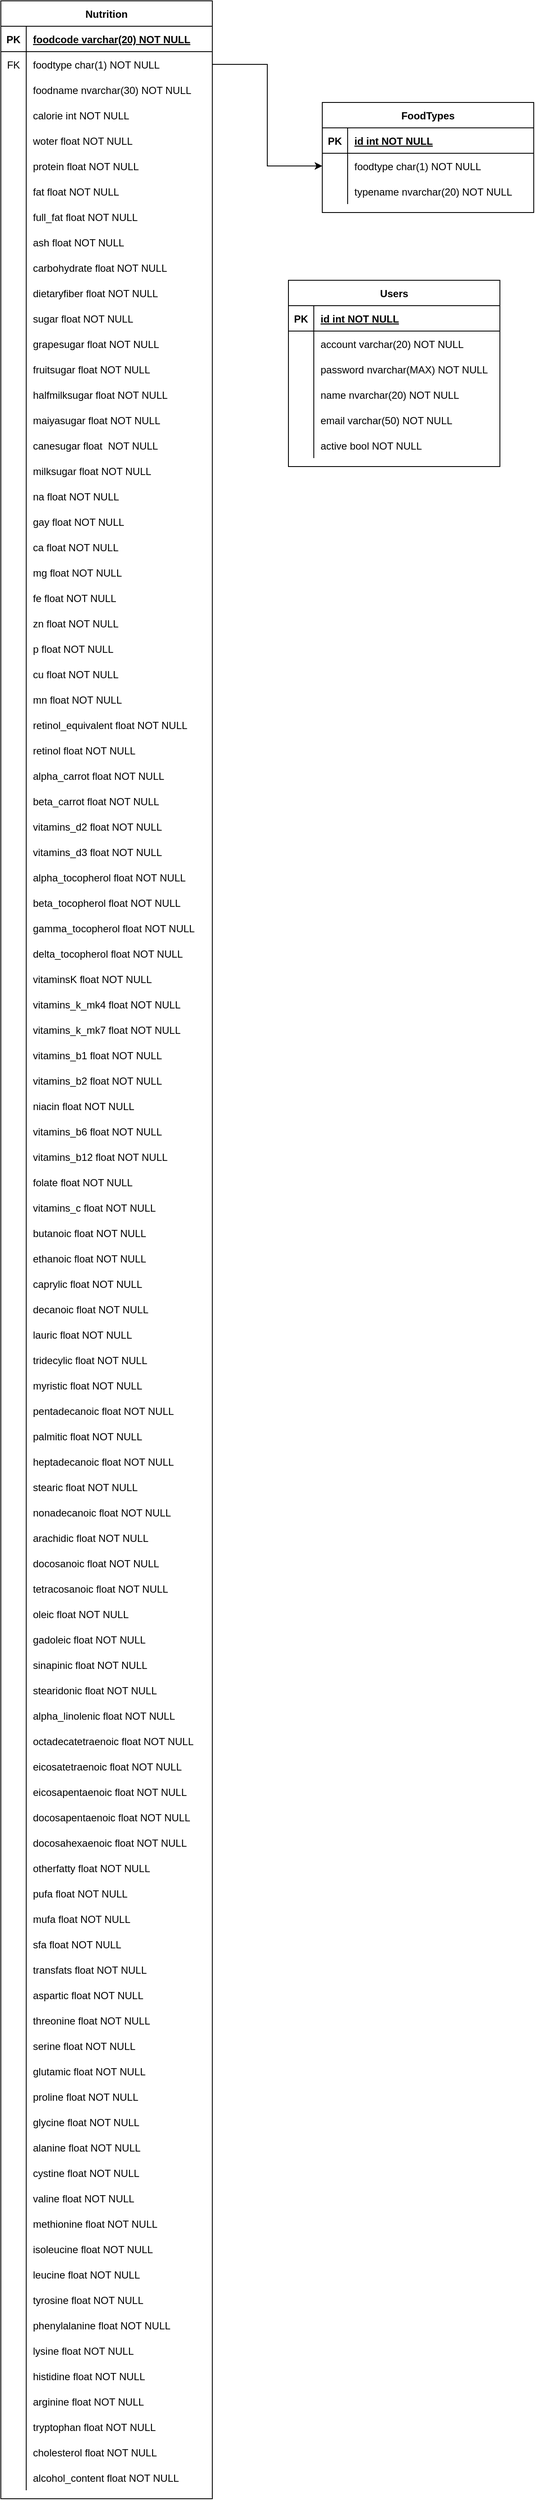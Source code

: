 <mxfile version="21.7.4" type="github">
  <diagram id="R2lEEEUBdFMjLlhIrx00" name="Page-1">
    <mxGraphModel dx="996" dy="569" grid="1" gridSize="10" guides="1" tooltips="1" connect="1" arrows="1" fold="1" page="1" pageScale="1" pageWidth="850" pageHeight="1100" math="0" shadow="0" extFonts="Permanent Marker^https://fonts.googleapis.com/css?family=Permanent+Marker">
      <root>
        <mxCell id="0" />
        <mxCell id="1" parent="0" />
        <mxCell id="C-vyLk0tnHw3VtMMgP7b-2" value="FoodTypes" style="shape=table;startSize=30;container=1;collapsible=1;childLayout=tableLayout;fixedRows=1;rowLines=0;fontStyle=1;align=center;resizeLast=1;" parent="1" vertex="1">
          <mxGeometry x="450" y="120" width="250" height="130" as="geometry" />
        </mxCell>
        <mxCell id="C-vyLk0tnHw3VtMMgP7b-3" value="" style="shape=partialRectangle;collapsible=0;dropTarget=0;pointerEvents=0;fillColor=none;points=[[0,0.5],[1,0.5]];portConstraint=eastwest;top=0;left=0;right=0;bottom=1;" parent="C-vyLk0tnHw3VtMMgP7b-2" vertex="1">
          <mxGeometry y="30" width="250" height="30" as="geometry" />
        </mxCell>
        <mxCell id="C-vyLk0tnHw3VtMMgP7b-4" value="PK" style="shape=partialRectangle;overflow=hidden;connectable=0;fillColor=none;top=0;left=0;bottom=0;right=0;fontStyle=1;" parent="C-vyLk0tnHw3VtMMgP7b-3" vertex="1">
          <mxGeometry width="30" height="30" as="geometry">
            <mxRectangle width="30" height="30" as="alternateBounds" />
          </mxGeometry>
        </mxCell>
        <mxCell id="C-vyLk0tnHw3VtMMgP7b-5" value="id int NOT NULL " style="shape=partialRectangle;overflow=hidden;connectable=0;fillColor=none;top=0;left=0;bottom=0;right=0;align=left;spacingLeft=6;fontStyle=5;" parent="C-vyLk0tnHw3VtMMgP7b-3" vertex="1">
          <mxGeometry x="30" width="220" height="30" as="geometry">
            <mxRectangle width="220" height="30" as="alternateBounds" />
          </mxGeometry>
        </mxCell>
        <mxCell id="C-vyLk0tnHw3VtMMgP7b-6" value="" style="shape=partialRectangle;collapsible=0;dropTarget=0;pointerEvents=0;fillColor=none;points=[[0,0.5],[1,0.5]];portConstraint=eastwest;top=0;left=0;right=0;bottom=0;" parent="C-vyLk0tnHw3VtMMgP7b-2" vertex="1">
          <mxGeometry y="60" width="250" height="30" as="geometry" />
        </mxCell>
        <mxCell id="C-vyLk0tnHw3VtMMgP7b-7" value="" style="shape=partialRectangle;overflow=hidden;connectable=0;fillColor=none;top=0;left=0;bottom=0;right=0;" parent="C-vyLk0tnHw3VtMMgP7b-6" vertex="1">
          <mxGeometry width="30" height="30" as="geometry">
            <mxRectangle width="30" height="30" as="alternateBounds" />
          </mxGeometry>
        </mxCell>
        <mxCell id="C-vyLk0tnHw3VtMMgP7b-8" value="foodtype char(1) NOT NULL" style="shape=partialRectangle;overflow=hidden;connectable=0;fillColor=none;top=0;left=0;bottom=0;right=0;align=left;spacingLeft=6;" parent="C-vyLk0tnHw3VtMMgP7b-6" vertex="1">
          <mxGeometry x="30" width="220" height="30" as="geometry">
            <mxRectangle width="220" height="30" as="alternateBounds" />
          </mxGeometry>
        </mxCell>
        <mxCell id="C-vyLk0tnHw3VtMMgP7b-9" value="" style="shape=partialRectangle;collapsible=0;dropTarget=0;pointerEvents=0;fillColor=none;points=[[0,0.5],[1,0.5]];portConstraint=eastwest;top=0;left=0;right=0;bottom=0;" parent="C-vyLk0tnHw3VtMMgP7b-2" vertex="1">
          <mxGeometry y="90" width="250" height="30" as="geometry" />
        </mxCell>
        <mxCell id="C-vyLk0tnHw3VtMMgP7b-10" value="" style="shape=partialRectangle;overflow=hidden;connectable=0;fillColor=none;top=0;left=0;bottom=0;right=0;" parent="C-vyLk0tnHw3VtMMgP7b-9" vertex="1">
          <mxGeometry width="30" height="30" as="geometry">
            <mxRectangle width="30" height="30" as="alternateBounds" />
          </mxGeometry>
        </mxCell>
        <mxCell id="C-vyLk0tnHw3VtMMgP7b-11" value="typename nvarchar(20) NOT NULL" style="shape=partialRectangle;overflow=hidden;connectable=0;fillColor=none;top=0;left=0;bottom=0;right=0;align=left;spacingLeft=6;" parent="C-vyLk0tnHw3VtMMgP7b-9" vertex="1">
          <mxGeometry x="30" width="220" height="30" as="geometry">
            <mxRectangle width="220" height="30" as="alternateBounds" />
          </mxGeometry>
        </mxCell>
        <mxCell id="C-vyLk0tnHw3VtMMgP7b-13" value="Users" style="shape=table;startSize=30;container=1;collapsible=1;childLayout=tableLayout;fixedRows=1;rowLines=0;fontStyle=1;align=center;resizeLast=1;" parent="1" vertex="1">
          <mxGeometry x="410" y="330" width="250" height="220" as="geometry" />
        </mxCell>
        <mxCell id="C-vyLk0tnHw3VtMMgP7b-14" value="" style="shape=partialRectangle;collapsible=0;dropTarget=0;pointerEvents=0;fillColor=none;points=[[0,0.5],[1,0.5]];portConstraint=eastwest;top=0;left=0;right=0;bottom=1;" parent="C-vyLk0tnHw3VtMMgP7b-13" vertex="1">
          <mxGeometry y="30" width="250" height="30" as="geometry" />
        </mxCell>
        <mxCell id="C-vyLk0tnHw3VtMMgP7b-15" value="PK" style="shape=partialRectangle;overflow=hidden;connectable=0;fillColor=none;top=0;left=0;bottom=0;right=0;fontStyle=1;" parent="C-vyLk0tnHw3VtMMgP7b-14" vertex="1">
          <mxGeometry width="30" height="30" as="geometry">
            <mxRectangle width="30" height="30" as="alternateBounds" />
          </mxGeometry>
        </mxCell>
        <mxCell id="C-vyLk0tnHw3VtMMgP7b-16" value="id int NOT NULL " style="shape=partialRectangle;overflow=hidden;connectable=0;fillColor=none;top=0;left=0;bottom=0;right=0;align=left;spacingLeft=6;fontStyle=5;" parent="C-vyLk0tnHw3VtMMgP7b-14" vertex="1">
          <mxGeometry x="30" width="220" height="30" as="geometry">
            <mxRectangle width="220" height="30" as="alternateBounds" />
          </mxGeometry>
        </mxCell>
        <mxCell id="C-vyLk0tnHw3VtMMgP7b-17" value="" style="shape=partialRectangle;collapsible=0;dropTarget=0;pointerEvents=0;fillColor=none;points=[[0,0.5],[1,0.5]];portConstraint=eastwest;top=0;left=0;right=0;bottom=0;" parent="C-vyLk0tnHw3VtMMgP7b-13" vertex="1">
          <mxGeometry y="60" width="250" height="30" as="geometry" />
        </mxCell>
        <mxCell id="C-vyLk0tnHw3VtMMgP7b-18" value="" style="shape=partialRectangle;overflow=hidden;connectable=0;fillColor=none;top=0;left=0;bottom=0;right=0;" parent="C-vyLk0tnHw3VtMMgP7b-17" vertex="1">
          <mxGeometry width="30" height="30" as="geometry">
            <mxRectangle width="30" height="30" as="alternateBounds" />
          </mxGeometry>
        </mxCell>
        <mxCell id="C-vyLk0tnHw3VtMMgP7b-19" value="account varchar(20) NOT NULL" style="shape=partialRectangle;overflow=hidden;connectable=0;fillColor=none;top=0;left=0;bottom=0;right=0;align=left;spacingLeft=6;" parent="C-vyLk0tnHw3VtMMgP7b-17" vertex="1">
          <mxGeometry x="30" width="220" height="30" as="geometry">
            <mxRectangle width="220" height="30" as="alternateBounds" />
          </mxGeometry>
        </mxCell>
        <mxCell id="C-vyLk0tnHw3VtMMgP7b-20" value="" style="shape=partialRectangle;collapsible=0;dropTarget=0;pointerEvents=0;fillColor=none;points=[[0,0.5],[1,0.5]];portConstraint=eastwest;top=0;left=0;right=0;bottom=0;" parent="C-vyLk0tnHw3VtMMgP7b-13" vertex="1">
          <mxGeometry y="90" width="250" height="30" as="geometry" />
        </mxCell>
        <mxCell id="C-vyLk0tnHw3VtMMgP7b-21" value="" style="shape=partialRectangle;overflow=hidden;connectable=0;fillColor=none;top=0;left=0;bottom=0;right=0;" parent="C-vyLk0tnHw3VtMMgP7b-20" vertex="1">
          <mxGeometry width="30" height="30" as="geometry">
            <mxRectangle width="30" height="30" as="alternateBounds" />
          </mxGeometry>
        </mxCell>
        <mxCell id="C-vyLk0tnHw3VtMMgP7b-22" value="password nvarchar(MAX) NOT NULL" style="shape=partialRectangle;overflow=hidden;connectable=0;fillColor=none;top=0;left=0;bottom=0;right=0;align=left;spacingLeft=6;" parent="C-vyLk0tnHw3VtMMgP7b-20" vertex="1">
          <mxGeometry x="30" width="220" height="30" as="geometry">
            <mxRectangle width="220" height="30" as="alternateBounds" />
          </mxGeometry>
        </mxCell>
        <mxCell id="4oSZA_l_5gHZ-dle4Wk7-187" style="shape=partialRectangle;collapsible=0;dropTarget=0;pointerEvents=0;fillColor=none;points=[[0,0.5],[1,0.5]];portConstraint=eastwest;top=0;left=0;right=0;bottom=0;" vertex="1" parent="C-vyLk0tnHw3VtMMgP7b-13">
          <mxGeometry y="120" width="250" height="30" as="geometry" />
        </mxCell>
        <mxCell id="4oSZA_l_5gHZ-dle4Wk7-188" style="shape=partialRectangle;overflow=hidden;connectable=0;fillColor=none;top=0;left=0;bottom=0;right=0;" vertex="1" parent="4oSZA_l_5gHZ-dle4Wk7-187">
          <mxGeometry width="30" height="30" as="geometry">
            <mxRectangle width="30" height="30" as="alternateBounds" />
          </mxGeometry>
        </mxCell>
        <mxCell id="4oSZA_l_5gHZ-dle4Wk7-189" value="name nvarchar(20) NOT NULL" style="shape=partialRectangle;overflow=hidden;connectable=0;fillColor=none;top=0;left=0;bottom=0;right=0;align=left;spacingLeft=6;" vertex="1" parent="4oSZA_l_5gHZ-dle4Wk7-187">
          <mxGeometry x="30" width="220" height="30" as="geometry">
            <mxRectangle width="220" height="30" as="alternateBounds" />
          </mxGeometry>
        </mxCell>
        <mxCell id="4oSZA_l_5gHZ-dle4Wk7-190" style="shape=partialRectangle;collapsible=0;dropTarget=0;pointerEvents=0;fillColor=none;points=[[0,0.5],[1,0.5]];portConstraint=eastwest;top=0;left=0;right=0;bottom=0;" vertex="1" parent="C-vyLk0tnHw3VtMMgP7b-13">
          <mxGeometry y="150" width="250" height="30" as="geometry" />
        </mxCell>
        <mxCell id="4oSZA_l_5gHZ-dle4Wk7-191" style="shape=partialRectangle;overflow=hidden;connectable=0;fillColor=none;top=0;left=0;bottom=0;right=0;" vertex="1" parent="4oSZA_l_5gHZ-dle4Wk7-190">
          <mxGeometry width="30" height="30" as="geometry">
            <mxRectangle width="30" height="30" as="alternateBounds" />
          </mxGeometry>
        </mxCell>
        <mxCell id="4oSZA_l_5gHZ-dle4Wk7-192" value="email varchar(50) NOT NULL" style="shape=partialRectangle;overflow=hidden;connectable=0;fillColor=none;top=0;left=0;bottom=0;right=0;align=left;spacingLeft=6;" vertex="1" parent="4oSZA_l_5gHZ-dle4Wk7-190">
          <mxGeometry x="30" width="220" height="30" as="geometry">
            <mxRectangle width="220" height="30" as="alternateBounds" />
          </mxGeometry>
        </mxCell>
        <mxCell id="4oSZA_l_5gHZ-dle4Wk7-193" style="shape=partialRectangle;collapsible=0;dropTarget=0;pointerEvents=0;fillColor=none;points=[[0,0.5],[1,0.5]];portConstraint=eastwest;top=0;left=0;right=0;bottom=0;" vertex="1" parent="C-vyLk0tnHw3VtMMgP7b-13">
          <mxGeometry y="180" width="250" height="30" as="geometry" />
        </mxCell>
        <mxCell id="4oSZA_l_5gHZ-dle4Wk7-194" style="shape=partialRectangle;overflow=hidden;connectable=0;fillColor=none;top=0;left=0;bottom=0;right=0;" vertex="1" parent="4oSZA_l_5gHZ-dle4Wk7-193">
          <mxGeometry width="30" height="30" as="geometry">
            <mxRectangle width="30" height="30" as="alternateBounds" />
          </mxGeometry>
        </mxCell>
        <mxCell id="4oSZA_l_5gHZ-dle4Wk7-195" value="active bool NOT NULL" style="shape=partialRectangle;overflow=hidden;connectable=0;fillColor=none;top=0;left=0;bottom=0;right=0;align=left;spacingLeft=6;" vertex="1" parent="4oSZA_l_5gHZ-dle4Wk7-193">
          <mxGeometry x="30" width="220" height="30" as="geometry">
            <mxRectangle width="220" height="30" as="alternateBounds" />
          </mxGeometry>
        </mxCell>
        <mxCell id="C-vyLk0tnHw3VtMMgP7b-23" value="Nutrition" style="shape=table;startSize=30;container=1;collapsible=1;childLayout=tableLayout;fixedRows=1;rowLines=0;fontStyle=1;align=center;resizeLast=1;" parent="1" vertex="1">
          <mxGeometry x="70" width="250" height="2950" as="geometry" />
        </mxCell>
        <mxCell id="C-vyLk0tnHw3VtMMgP7b-24" value="" style="shape=partialRectangle;collapsible=0;dropTarget=0;pointerEvents=0;fillColor=none;points=[[0,0.5],[1,0.5]];portConstraint=eastwest;top=0;left=0;right=0;bottom=1;" parent="C-vyLk0tnHw3VtMMgP7b-23" vertex="1">
          <mxGeometry y="30" width="250" height="30" as="geometry" />
        </mxCell>
        <mxCell id="C-vyLk0tnHw3VtMMgP7b-25" value="PK" style="shape=partialRectangle;overflow=hidden;connectable=0;fillColor=none;top=0;left=0;bottom=0;right=0;fontStyle=1;" parent="C-vyLk0tnHw3VtMMgP7b-24" vertex="1">
          <mxGeometry width="30" height="30" as="geometry">
            <mxRectangle width="30" height="30" as="alternateBounds" />
          </mxGeometry>
        </mxCell>
        <mxCell id="C-vyLk0tnHw3VtMMgP7b-26" value="foodcode varchar(20) NOT NULL " style="shape=partialRectangle;overflow=hidden;connectable=0;fillColor=none;top=0;left=0;bottom=0;right=0;align=left;spacingLeft=6;fontStyle=5;" parent="C-vyLk0tnHw3VtMMgP7b-24" vertex="1">
          <mxGeometry x="30" width="220" height="30" as="geometry">
            <mxRectangle width="220" height="30" as="alternateBounds" />
          </mxGeometry>
        </mxCell>
        <mxCell id="C-vyLk0tnHw3VtMMgP7b-27" value="" style="shape=partialRectangle;collapsible=0;dropTarget=0;pointerEvents=0;fillColor=none;points=[[0,0.5],[1,0.5]];portConstraint=eastwest;top=0;left=0;right=0;bottom=0;" parent="C-vyLk0tnHw3VtMMgP7b-23" vertex="1">
          <mxGeometry y="60" width="250" height="30" as="geometry" />
        </mxCell>
        <mxCell id="C-vyLk0tnHw3VtMMgP7b-28" value="FK" style="shape=partialRectangle;overflow=hidden;connectable=0;fillColor=none;top=0;left=0;bottom=0;right=0;" parent="C-vyLk0tnHw3VtMMgP7b-27" vertex="1">
          <mxGeometry width="30" height="30" as="geometry">
            <mxRectangle width="30" height="30" as="alternateBounds" />
          </mxGeometry>
        </mxCell>
        <mxCell id="C-vyLk0tnHw3VtMMgP7b-29" value="foodtype char(1) NOT NULL" style="shape=partialRectangle;overflow=hidden;connectable=0;fillColor=none;top=0;left=0;bottom=0;right=0;align=left;spacingLeft=6;" parent="C-vyLk0tnHw3VtMMgP7b-27" vertex="1">
          <mxGeometry x="30" width="220" height="30" as="geometry">
            <mxRectangle width="220" height="30" as="alternateBounds" />
          </mxGeometry>
        </mxCell>
        <mxCell id="uetSONnjEho8zcdOEsFK-12" style="shape=partialRectangle;collapsible=0;dropTarget=0;pointerEvents=0;fillColor=none;points=[[0,0.5],[1,0.5]];portConstraint=eastwest;top=0;left=0;right=0;bottom=0;" parent="C-vyLk0tnHw3VtMMgP7b-23" vertex="1">
          <mxGeometry y="90" width="250" height="30" as="geometry" />
        </mxCell>
        <mxCell id="uetSONnjEho8zcdOEsFK-13" style="shape=partialRectangle;overflow=hidden;connectable=0;fillColor=none;top=0;left=0;bottom=0;right=0;" parent="uetSONnjEho8zcdOEsFK-12" vertex="1">
          <mxGeometry width="30" height="30" as="geometry">
            <mxRectangle width="30" height="30" as="alternateBounds" />
          </mxGeometry>
        </mxCell>
        <mxCell id="uetSONnjEho8zcdOEsFK-14" value="foodname nvarchar(30) NOT NULL " style="shape=partialRectangle;overflow=hidden;connectable=0;fillColor=none;top=0;left=0;bottom=0;right=0;align=left;spacingLeft=6;" parent="uetSONnjEho8zcdOEsFK-12" vertex="1">
          <mxGeometry x="30" width="220" height="30" as="geometry">
            <mxRectangle width="220" height="30" as="alternateBounds" />
          </mxGeometry>
        </mxCell>
        <mxCell id="uetSONnjEho8zcdOEsFK-15" style="shape=partialRectangle;collapsible=0;dropTarget=0;pointerEvents=0;fillColor=none;points=[[0,0.5],[1,0.5]];portConstraint=eastwest;top=0;left=0;right=0;bottom=0;" parent="C-vyLk0tnHw3VtMMgP7b-23" vertex="1">
          <mxGeometry y="120" width="250" height="30" as="geometry" />
        </mxCell>
        <mxCell id="uetSONnjEho8zcdOEsFK-16" style="shape=partialRectangle;overflow=hidden;connectable=0;fillColor=none;top=0;left=0;bottom=0;right=0;" parent="uetSONnjEho8zcdOEsFK-15" vertex="1">
          <mxGeometry width="30" height="30" as="geometry">
            <mxRectangle width="30" height="30" as="alternateBounds" />
          </mxGeometry>
        </mxCell>
        <mxCell id="uetSONnjEho8zcdOEsFK-17" value="calorie int NOT NULL" style="shape=partialRectangle;overflow=hidden;connectable=0;fillColor=none;top=0;left=0;bottom=0;right=0;align=left;spacingLeft=6;" parent="uetSONnjEho8zcdOEsFK-15" vertex="1">
          <mxGeometry x="30" width="220" height="30" as="geometry">
            <mxRectangle width="220" height="30" as="alternateBounds" />
          </mxGeometry>
        </mxCell>
        <mxCell id="uetSONnjEho8zcdOEsFK-18" style="shape=partialRectangle;collapsible=0;dropTarget=0;pointerEvents=0;fillColor=none;points=[[0,0.5],[1,0.5]];portConstraint=eastwest;top=0;left=0;right=0;bottom=0;" parent="C-vyLk0tnHw3VtMMgP7b-23" vertex="1">
          <mxGeometry y="150" width="250" height="30" as="geometry" />
        </mxCell>
        <mxCell id="uetSONnjEho8zcdOEsFK-19" style="shape=partialRectangle;overflow=hidden;connectable=0;fillColor=none;top=0;left=0;bottom=0;right=0;" parent="uetSONnjEho8zcdOEsFK-18" vertex="1">
          <mxGeometry width="30" height="30" as="geometry">
            <mxRectangle width="30" height="30" as="alternateBounds" />
          </mxGeometry>
        </mxCell>
        <mxCell id="uetSONnjEho8zcdOEsFK-20" value="woter float NOT NULL" style="shape=partialRectangle;overflow=hidden;connectable=0;fillColor=none;top=0;left=0;bottom=0;right=0;align=left;spacingLeft=6;" parent="uetSONnjEho8zcdOEsFK-18" vertex="1">
          <mxGeometry x="30" width="220" height="30" as="geometry">
            <mxRectangle width="220" height="30" as="alternateBounds" />
          </mxGeometry>
        </mxCell>
        <mxCell id="uetSONnjEho8zcdOEsFK-21" style="shape=partialRectangle;collapsible=0;dropTarget=0;pointerEvents=0;fillColor=none;points=[[0,0.5],[1,0.5]];portConstraint=eastwest;top=0;left=0;right=0;bottom=0;" parent="C-vyLk0tnHw3VtMMgP7b-23" vertex="1">
          <mxGeometry y="180" width="250" height="30" as="geometry" />
        </mxCell>
        <mxCell id="uetSONnjEho8zcdOEsFK-22" style="shape=partialRectangle;overflow=hidden;connectable=0;fillColor=none;top=0;left=0;bottom=0;right=0;" parent="uetSONnjEho8zcdOEsFK-21" vertex="1">
          <mxGeometry width="30" height="30" as="geometry">
            <mxRectangle width="30" height="30" as="alternateBounds" />
          </mxGeometry>
        </mxCell>
        <mxCell id="uetSONnjEho8zcdOEsFK-23" value="protein float NOT NULL" style="shape=partialRectangle;overflow=hidden;connectable=0;fillColor=none;top=0;left=0;bottom=0;right=0;align=left;spacingLeft=6;" parent="uetSONnjEho8zcdOEsFK-21" vertex="1">
          <mxGeometry x="30" width="220" height="30" as="geometry">
            <mxRectangle width="220" height="30" as="alternateBounds" />
          </mxGeometry>
        </mxCell>
        <mxCell id="uetSONnjEho8zcdOEsFK-24" style="shape=partialRectangle;collapsible=0;dropTarget=0;pointerEvents=0;fillColor=none;points=[[0,0.5],[1,0.5]];portConstraint=eastwest;top=0;left=0;right=0;bottom=0;" parent="C-vyLk0tnHw3VtMMgP7b-23" vertex="1">
          <mxGeometry y="210" width="250" height="30" as="geometry" />
        </mxCell>
        <mxCell id="uetSONnjEho8zcdOEsFK-25" style="shape=partialRectangle;overflow=hidden;connectable=0;fillColor=none;top=0;left=0;bottom=0;right=0;" parent="uetSONnjEho8zcdOEsFK-24" vertex="1">
          <mxGeometry width="30" height="30" as="geometry">
            <mxRectangle width="30" height="30" as="alternateBounds" />
          </mxGeometry>
        </mxCell>
        <mxCell id="uetSONnjEho8zcdOEsFK-26" value="fat float NOT NULL" style="shape=partialRectangle;overflow=hidden;connectable=0;fillColor=none;top=0;left=0;bottom=0;right=0;align=left;spacingLeft=6;" parent="uetSONnjEho8zcdOEsFK-24" vertex="1">
          <mxGeometry x="30" width="220" height="30" as="geometry">
            <mxRectangle width="220" height="30" as="alternateBounds" />
          </mxGeometry>
        </mxCell>
        <mxCell id="uetSONnjEho8zcdOEsFK-27" style="shape=partialRectangle;collapsible=0;dropTarget=0;pointerEvents=0;fillColor=none;points=[[0,0.5],[1,0.5]];portConstraint=eastwest;top=0;left=0;right=0;bottom=0;" parent="C-vyLk0tnHw3VtMMgP7b-23" vertex="1">
          <mxGeometry y="240" width="250" height="30" as="geometry" />
        </mxCell>
        <mxCell id="uetSONnjEho8zcdOEsFK-28" style="shape=partialRectangle;overflow=hidden;connectable=0;fillColor=none;top=0;left=0;bottom=0;right=0;" parent="uetSONnjEho8zcdOEsFK-27" vertex="1">
          <mxGeometry width="30" height="30" as="geometry">
            <mxRectangle width="30" height="30" as="alternateBounds" />
          </mxGeometry>
        </mxCell>
        <mxCell id="uetSONnjEho8zcdOEsFK-29" value="full_fat float NOT NULL" style="shape=partialRectangle;overflow=hidden;connectable=0;fillColor=none;top=0;left=0;bottom=0;right=0;align=left;spacingLeft=6;" parent="uetSONnjEho8zcdOEsFK-27" vertex="1">
          <mxGeometry x="30" width="220" height="30" as="geometry">
            <mxRectangle width="220" height="30" as="alternateBounds" />
          </mxGeometry>
        </mxCell>
        <mxCell id="uetSONnjEho8zcdOEsFK-30" style="shape=partialRectangle;collapsible=0;dropTarget=0;pointerEvents=0;fillColor=none;points=[[0,0.5],[1,0.5]];portConstraint=eastwest;top=0;left=0;right=0;bottom=0;" parent="C-vyLk0tnHw3VtMMgP7b-23" vertex="1">
          <mxGeometry y="270" width="250" height="30" as="geometry" />
        </mxCell>
        <mxCell id="uetSONnjEho8zcdOEsFK-31" style="shape=partialRectangle;overflow=hidden;connectable=0;fillColor=none;top=0;left=0;bottom=0;right=0;" parent="uetSONnjEho8zcdOEsFK-30" vertex="1">
          <mxGeometry width="30" height="30" as="geometry">
            <mxRectangle width="30" height="30" as="alternateBounds" />
          </mxGeometry>
        </mxCell>
        <mxCell id="uetSONnjEho8zcdOEsFK-32" value="ash float NOT NULL" style="shape=partialRectangle;overflow=hidden;connectable=0;fillColor=none;top=0;left=0;bottom=0;right=0;align=left;spacingLeft=6;" parent="uetSONnjEho8zcdOEsFK-30" vertex="1">
          <mxGeometry x="30" width="220" height="30" as="geometry">
            <mxRectangle width="220" height="30" as="alternateBounds" />
          </mxGeometry>
        </mxCell>
        <mxCell id="uetSONnjEho8zcdOEsFK-33" style="shape=partialRectangle;collapsible=0;dropTarget=0;pointerEvents=0;fillColor=none;points=[[0,0.5],[1,0.5]];portConstraint=eastwest;top=0;left=0;right=0;bottom=0;" parent="C-vyLk0tnHw3VtMMgP7b-23" vertex="1">
          <mxGeometry y="300" width="250" height="30" as="geometry" />
        </mxCell>
        <mxCell id="uetSONnjEho8zcdOEsFK-34" style="shape=partialRectangle;overflow=hidden;connectable=0;fillColor=none;top=0;left=0;bottom=0;right=0;" parent="uetSONnjEho8zcdOEsFK-33" vertex="1">
          <mxGeometry width="30" height="30" as="geometry">
            <mxRectangle width="30" height="30" as="alternateBounds" />
          </mxGeometry>
        </mxCell>
        <mxCell id="uetSONnjEho8zcdOEsFK-35" value="carbohydrate float NOT NULL" style="shape=partialRectangle;overflow=hidden;connectable=0;fillColor=none;top=0;left=0;bottom=0;right=0;align=left;spacingLeft=6;" parent="uetSONnjEho8zcdOEsFK-33" vertex="1">
          <mxGeometry x="30" width="220" height="30" as="geometry">
            <mxRectangle width="220" height="30" as="alternateBounds" />
          </mxGeometry>
        </mxCell>
        <mxCell id="uetSONnjEho8zcdOEsFK-36" style="shape=partialRectangle;collapsible=0;dropTarget=0;pointerEvents=0;fillColor=none;points=[[0,0.5],[1,0.5]];portConstraint=eastwest;top=0;left=0;right=0;bottom=0;" parent="C-vyLk0tnHw3VtMMgP7b-23" vertex="1">
          <mxGeometry y="330" width="250" height="30" as="geometry" />
        </mxCell>
        <mxCell id="uetSONnjEho8zcdOEsFK-37" style="shape=partialRectangle;overflow=hidden;connectable=0;fillColor=none;top=0;left=0;bottom=0;right=0;" parent="uetSONnjEho8zcdOEsFK-36" vertex="1">
          <mxGeometry width="30" height="30" as="geometry">
            <mxRectangle width="30" height="30" as="alternateBounds" />
          </mxGeometry>
        </mxCell>
        <mxCell id="uetSONnjEho8zcdOEsFK-38" value="dietaryfiber float NOT NULL" style="shape=partialRectangle;overflow=hidden;connectable=0;fillColor=none;top=0;left=0;bottom=0;right=0;align=left;spacingLeft=6;" parent="uetSONnjEho8zcdOEsFK-36" vertex="1">
          <mxGeometry x="30" width="220" height="30" as="geometry">
            <mxRectangle width="220" height="30" as="alternateBounds" />
          </mxGeometry>
        </mxCell>
        <mxCell id="uetSONnjEho8zcdOEsFK-39" style="shape=partialRectangle;collapsible=0;dropTarget=0;pointerEvents=0;fillColor=none;points=[[0,0.5],[1,0.5]];portConstraint=eastwest;top=0;left=0;right=0;bottom=0;" parent="C-vyLk0tnHw3VtMMgP7b-23" vertex="1">
          <mxGeometry y="360" width="250" height="30" as="geometry" />
        </mxCell>
        <mxCell id="uetSONnjEho8zcdOEsFK-40" style="shape=partialRectangle;overflow=hidden;connectable=0;fillColor=none;top=0;left=0;bottom=0;right=0;" parent="uetSONnjEho8zcdOEsFK-39" vertex="1">
          <mxGeometry width="30" height="30" as="geometry">
            <mxRectangle width="30" height="30" as="alternateBounds" />
          </mxGeometry>
        </mxCell>
        <mxCell id="uetSONnjEho8zcdOEsFK-41" value="sugar float NOT NULL" style="shape=partialRectangle;overflow=hidden;connectable=0;fillColor=none;top=0;left=0;bottom=0;right=0;align=left;spacingLeft=6;" parent="uetSONnjEho8zcdOEsFK-39" vertex="1">
          <mxGeometry x="30" width="220" height="30" as="geometry">
            <mxRectangle width="220" height="30" as="alternateBounds" />
          </mxGeometry>
        </mxCell>
        <mxCell id="uetSONnjEho8zcdOEsFK-42" style="shape=partialRectangle;collapsible=0;dropTarget=0;pointerEvents=0;fillColor=none;points=[[0,0.5],[1,0.5]];portConstraint=eastwest;top=0;left=0;right=0;bottom=0;" parent="C-vyLk0tnHw3VtMMgP7b-23" vertex="1">
          <mxGeometry y="390" width="250" height="30" as="geometry" />
        </mxCell>
        <mxCell id="uetSONnjEho8zcdOEsFK-43" style="shape=partialRectangle;overflow=hidden;connectable=0;fillColor=none;top=0;left=0;bottom=0;right=0;" parent="uetSONnjEho8zcdOEsFK-42" vertex="1">
          <mxGeometry width="30" height="30" as="geometry">
            <mxRectangle width="30" height="30" as="alternateBounds" />
          </mxGeometry>
        </mxCell>
        <mxCell id="uetSONnjEho8zcdOEsFK-44" value="grapesugar float NOT NULL" style="shape=partialRectangle;overflow=hidden;connectable=0;fillColor=none;top=0;left=0;bottom=0;right=0;align=left;spacingLeft=6;" parent="uetSONnjEho8zcdOEsFK-42" vertex="1">
          <mxGeometry x="30" width="220" height="30" as="geometry">
            <mxRectangle width="220" height="30" as="alternateBounds" />
          </mxGeometry>
        </mxCell>
        <mxCell id="uetSONnjEho8zcdOEsFK-45" style="shape=partialRectangle;collapsible=0;dropTarget=0;pointerEvents=0;fillColor=none;points=[[0,0.5],[1,0.5]];portConstraint=eastwest;top=0;left=0;right=0;bottom=0;" parent="C-vyLk0tnHw3VtMMgP7b-23" vertex="1">
          <mxGeometry y="420" width="250" height="30" as="geometry" />
        </mxCell>
        <mxCell id="uetSONnjEho8zcdOEsFK-46" style="shape=partialRectangle;overflow=hidden;connectable=0;fillColor=none;top=0;left=0;bottom=0;right=0;" parent="uetSONnjEho8zcdOEsFK-45" vertex="1">
          <mxGeometry width="30" height="30" as="geometry">
            <mxRectangle width="30" height="30" as="alternateBounds" />
          </mxGeometry>
        </mxCell>
        <mxCell id="uetSONnjEho8zcdOEsFK-47" value="fruitsugar float NOT NULL" style="shape=partialRectangle;overflow=hidden;connectable=0;fillColor=none;top=0;left=0;bottom=0;right=0;align=left;spacingLeft=6;" parent="uetSONnjEho8zcdOEsFK-45" vertex="1">
          <mxGeometry x="30" width="220" height="30" as="geometry">
            <mxRectangle width="220" height="30" as="alternateBounds" />
          </mxGeometry>
        </mxCell>
        <mxCell id="uetSONnjEho8zcdOEsFK-48" style="shape=partialRectangle;collapsible=0;dropTarget=0;pointerEvents=0;fillColor=none;points=[[0,0.5],[1,0.5]];portConstraint=eastwest;top=0;left=0;right=0;bottom=0;" parent="C-vyLk0tnHw3VtMMgP7b-23" vertex="1">
          <mxGeometry y="450" width="250" height="30" as="geometry" />
        </mxCell>
        <mxCell id="uetSONnjEho8zcdOEsFK-49" style="shape=partialRectangle;overflow=hidden;connectable=0;fillColor=none;top=0;left=0;bottom=0;right=0;" parent="uetSONnjEho8zcdOEsFK-48" vertex="1">
          <mxGeometry width="30" height="30" as="geometry">
            <mxRectangle width="30" height="30" as="alternateBounds" />
          </mxGeometry>
        </mxCell>
        <mxCell id="uetSONnjEho8zcdOEsFK-50" value="halfmilksugar float NOT NULL " style="shape=partialRectangle;overflow=hidden;connectable=0;fillColor=none;top=0;left=0;bottom=0;right=0;align=left;spacingLeft=6;" parent="uetSONnjEho8zcdOEsFK-48" vertex="1">
          <mxGeometry x="30" width="220" height="30" as="geometry">
            <mxRectangle width="220" height="30" as="alternateBounds" />
          </mxGeometry>
        </mxCell>
        <mxCell id="uetSONnjEho8zcdOEsFK-51" style="shape=partialRectangle;collapsible=0;dropTarget=0;pointerEvents=0;fillColor=none;points=[[0,0.5],[1,0.5]];portConstraint=eastwest;top=0;left=0;right=0;bottom=0;" parent="C-vyLk0tnHw3VtMMgP7b-23" vertex="1">
          <mxGeometry y="480" width="250" height="30" as="geometry" />
        </mxCell>
        <mxCell id="uetSONnjEho8zcdOEsFK-52" style="shape=partialRectangle;overflow=hidden;connectable=0;fillColor=none;top=0;left=0;bottom=0;right=0;" parent="uetSONnjEho8zcdOEsFK-51" vertex="1">
          <mxGeometry width="30" height="30" as="geometry">
            <mxRectangle width="30" height="30" as="alternateBounds" />
          </mxGeometry>
        </mxCell>
        <mxCell id="uetSONnjEho8zcdOEsFK-53" value="maiyasugar float NOT NULL" style="shape=partialRectangle;overflow=hidden;connectable=0;fillColor=none;top=0;left=0;bottom=0;right=0;align=left;spacingLeft=6;" parent="uetSONnjEho8zcdOEsFK-51" vertex="1">
          <mxGeometry x="30" width="220" height="30" as="geometry">
            <mxRectangle width="220" height="30" as="alternateBounds" />
          </mxGeometry>
        </mxCell>
        <mxCell id="uetSONnjEho8zcdOEsFK-54" style="shape=partialRectangle;collapsible=0;dropTarget=0;pointerEvents=0;fillColor=none;points=[[0,0.5],[1,0.5]];portConstraint=eastwest;top=0;left=0;right=0;bottom=0;" parent="C-vyLk0tnHw3VtMMgP7b-23" vertex="1">
          <mxGeometry y="510" width="250" height="30" as="geometry" />
        </mxCell>
        <mxCell id="uetSONnjEho8zcdOEsFK-55" style="shape=partialRectangle;overflow=hidden;connectable=0;fillColor=none;top=0;left=0;bottom=0;right=0;" parent="uetSONnjEho8zcdOEsFK-54" vertex="1">
          <mxGeometry width="30" height="30" as="geometry">
            <mxRectangle width="30" height="30" as="alternateBounds" />
          </mxGeometry>
        </mxCell>
        <mxCell id="uetSONnjEho8zcdOEsFK-56" value="canesugar float  NOT NULL" style="shape=partialRectangle;overflow=hidden;connectable=0;fillColor=none;top=0;left=0;bottom=0;right=0;align=left;spacingLeft=6;" parent="uetSONnjEho8zcdOEsFK-54" vertex="1">
          <mxGeometry x="30" width="220" height="30" as="geometry">
            <mxRectangle width="220" height="30" as="alternateBounds" />
          </mxGeometry>
        </mxCell>
        <mxCell id="uetSONnjEho8zcdOEsFK-57" style="shape=partialRectangle;collapsible=0;dropTarget=0;pointerEvents=0;fillColor=none;points=[[0,0.5],[1,0.5]];portConstraint=eastwest;top=0;left=0;right=0;bottom=0;" parent="C-vyLk0tnHw3VtMMgP7b-23" vertex="1">
          <mxGeometry y="540" width="250" height="30" as="geometry" />
        </mxCell>
        <mxCell id="uetSONnjEho8zcdOEsFK-58" style="shape=partialRectangle;overflow=hidden;connectable=0;fillColor=none;top=0;left=0;bottom=0;right=0;" parent="uetSONnjEho8zcdOEsFK-57" vertex="1">
          <mxGeometry width="30" height="30" as="geometry">
            <mxRectangle width="30" height="30" as="alternateBounds" />
          </mxGeometry>
        </mxCell>
        <mxCell id="uetSONnjEho8zcdOEsFK-59" value="milksugar float NOT NULL" style="shape=partialRectangle;overflow=hidden;connectable=0;fillColor=none;top=0;left=0;bottom=0;right=0;align=left;spacingLeft=6;" parent="uetSONnjEho8zcdOEsFK-57" vertex="1">
          <mxGeometry x="30" width="220" height="30" as="geometry">
            <mxRectangle width="220" height="30" as="alternateBounds" />
          </mxGeometry>
        </mxCell>
        <mxCell id="uetSONnjEho8zcdOEsFK-60" style="shape=partialRectangle;collapsible=0;dropTarget=0;pointerEvents=0;fillColor=none;points=[[0,0.5],[1,0.5]];portConstraint=eastwest;top=0;left=0;right=0;bottom=0;" parent="C-vyLk0tnHw3VtMMgP7b-23" vertex="1">
          <mxGeometry y="570" width="250" height="30" as="geometry" />
        </mxCell>
        <mxCell id="uetSONnjEho8zcdOEsFK-61" style="shape=partialRectangle;overflow=hidden;connectable=0;fillColor=none;top=0;left=0;bottom=0;right=0;" parent="uetSONnjEho8zcdOEsFK-60" vertex="1">
          <mxGeometry width="30" height="30" as="geometry">
            <mxRectangle width="30" height="30" as="alternateBounds" />
          </mxGeometry>
        </mxCell>
        <mxCell id="uetSONnjEho8zcdOEsFK-62" value="na float NOT NULL" style="shape=partialRectangle;overflow=hidden;connectable=0;fillColor=none;top=0;left=0;bottom=0;right=0;align=left;spacingLeft=6;" parent="uetSONnjEho8zcdOEsFK-60" vertex="1">
          <mxGeometry x="30" width="220" height="30" as="geometry">
            <mxRectangle width="220" height="30" as="alternateBounds" />
          </mxGeometry>
        </mxCell>
        <mxCell id="uetSONnjEho8zcdOEsFK-63" style="shape=partialRectangle;collapsible=0;dropTarget=0;pointerEvents=0;fillColor=none;points=[[0,0.5],[1,0.5]];portConstraint=eastwest;top=0;left=0;right=0;bottom=0;" parent="C-vyLk0tnHw3VtMMgP7b-23" vertex="1">
          <mxGeometry y="600" width="250" height="30" as="geometry" />
        </mxCell>
        <mxCell id="uetSONnjEho8zcdOEsFK-64" style="shape=partialRectangle;overflow=hidden;connectable=0;fillColor=none;top=0;left=0;bottom=0;right=0;" parent="uetSONnjEho8zcdOEsFK-63" vertex="1">
          <mxGeometry width="30" height="30" as="geometry">
            <mxRectangle width="30" height="30" as="alternateBounds" />
          </mxGeometry>
        </mxCell>
        <mxCell id="uetSONnjEho8zcdOEsFK-65" value="gay float NOT NULL" style="shape=partialRectangle;overflow=hidden;connectable=0;fillColor=none;top=0;left=0;bottom=0;right=0;align=left;spacingLeft=6;" parent="uetSONnjEho8zcdOEsFK-63" vertex="1">
          <mxGeometry x="30" width="220" height="30" as="geometry">
            <mxRectangle width="220" height="30" as="alternateBounds" />
          </mxGeometry>
        </mxCell>
        <mxCell id="uetSONnjEho8zcdOEsFK-66" style="shape=partialRectangle;collapsible=0;dropTarget=0;pointerEvents=0;fillColor=none;points=[[0,0.5],[1,0.5]];portConstraint=eastwest;top=0;left=0;right=0;bottom=0;" parent="C-vyLk0tnHw3VtMMgP7b-23" vertex="1">
          <mxGeometry y="630" width="250" height="30" as="geometry" />
        </mxCell>
        <mxCell id="uetSONnjEho8zcdOEsFK-67" style="shape=partialRectangle;overflow=hidden;connectable=0;fillColor=none;top=0;left=0;bottom=0;right=0;" parent="uetSONnjEho8zcdOEsFK-66" vertex="1">
          <mxGeometry width="30" height="30" as="geometry">
            <mxRectangle width="30" height="30" as="alternateBounds" />
          </mxGeometry>
        </mxCell>
        <mxCell id="uetSONnjEho8zcdOEsFK-68" value="ca float NOT NULL" style="shape=partialRectangle;overflow=hidden;connectable=0;fillColor=none;top=0;left=0;bottom=0;right=0;align=left;spacingLeft=6;" parent="uetSONnjEho8zcdOEsFK-66" vertex="1">
          <mxGeometry x="30" width="220" height="30" as="geometry">
            <mxRectangle width="220" height="30" as="alternateBounds" />
          </mxGeometry>
        </mxCell>
        <mxCell id="uetSONnjEho8zcdOEsFK-69" style="shape=partialRectangle;collapsible=0;dropTarget=0;pointerEvents=0;fillColor=none;points=[[0,0.5],[1,0.5]];portConstraint=eastwest;top=0;left=0;right=0;bottom=0;" parent="C-vyLk0tnHw3VtMMgP7b-23" vertex="1">
          <mxGeometry y="660" width="250" height="30" as="geometry" />
        </mxCell>
        <mxCell id="uetSONnjEho8zcdOEsFK-70" style="shape=partialRectangle;overflow=hidden;connectable=0;fillColor=none;top=0;left=0;bottom=0;right=0;" parent="uetSONnjEho8zcdOEsFK-69" vertex="1">
          <mxGeometry width="30" height="30" as="geometry">
            <mxRectangle width="30" height="30" as="alternateBounds" />
          </mxGeometry>
        </mxCell>
        <mxCell id="uetSONnjEho8zcdOEsFK-71" value="mg float NOT NULL" style="shape=partialRectangle;overflow=hidden;connectable=0;fillColor=none;top=0;left=0;bottom=0;right=0;align=left;spacingLeft=6;" parent="uetSONnjEho8zcdOEsFK-69" vertex="1">
          <mxGeometry x="30" width="220" height="30" as="geometry">
            <mxRectangle width="220" height="30" as="alternateBounds" />
          </mxGeometry>
        </mxCell>
        <mxCell id="uetSONnjEho8zcdOEsFK-72" style="shape=partialRectangle;collapsible=0;dropTarget=0;pointerEvents=0;fillColor=none;points=[[0,0.5],[1,0.5]];portConstraint=eastwest;top=0;left=0;right=0;bottom=0;" parent="C-vyLk0tnHw3VtMMgP7b-23" vertex="1">
          <mxGeometry y="690" width="250" height="30" as="geometry" />
        </mxCell>
        <mxCell id="uetSONnjEho8zcdOEsFK-73" style="shape=partialRectangle;overflow=hidden;connectable=0;fillColor=none;top=0;left=0;bottom=0;right=0;" parent="uetSONnjEho8zcdOEsFK-72" vertex="1">
          <mxGeometry width="30" height="30" as="geometry">
            <mxRectangle width="30" height="30" as="alternateBounds" />
          </mxGeometry>
        </mxCell>
        <mxCell id="uetSONnjEho8zcdOEsFK-74" value="fe float NOT NULL" style="shape=partialRectangle;overflow=hidden;connectable=0;fillColor=none;top=0;left=0;bottom=0;right=0;align=left;spacingLeft=6;" parent="uetSONnjEho8zcdOEsFK-72" vertex="1">
          <mxGeometry x="30" width="220" height="30" as="geometry">
            <mxRectangle width="220" height="30" as="alternateBounds" />
          </mxGeometry>
        </mxCell>
        <mxCell id="uetSONnjEho8zcdOEsFK-75" style="shape=partialRectangle;collapsible=0;dropTarget=0;pointerEvents=0;fillColor=none;points=[[0,0.5],[1,0.5]];portConstraint=eastwest;top=0;left=0;right=0;bottom=0;" parent="C-vyLk0tnHw3VtMMgP7b-23" vertex="1">
          <mxGeometry y="720" width="250" height="30" as="geometry" />
        </mxCell>
        <mxCell id="uetSONnjEho8zcdOEsFK-76" style="shape=partialRectangle;overflow=hidden;connectable=0;fillColor=none;top=0;left=0;bottom=0;right=0;" parent="uetSONnjEho8zcdOEsFK-75" vertex="1">
          <mxGeometry width="30" height="30" as="geometry">
            <mxRectangle width="30" height="30" as="alternateBounds" />
          </mxGeometry>
        </mxCell>
        <mxCell id="uetSONnjEho8zcdOEsFK-77" value="zn float NOT NULL" style="shape=partialRectangle;overflow=hidden;connectable=0;fillColor=none;top=0;left=0;bottom=0;right=0;align=left;spacingLeft=6;" parent="uetSONnjEho8zcdOEsFK-75" vertex="1">
          <mxGeometry x="30" width="220" height="30" as="geometry">
            <mxRectangle width="220" height="30" as="alternateBounds" />
          </mxGeometry>
        </mxCell>
        <mxCell id="uetSONnjEho8zcdOEsFK-78" style="shape=partialRectangle;collapsible=0;dropTarget=0;pointerEvents=0;fillColor=none;points=[[0,0.5],[1,0.5]];portConstraint=eastwest;top=0;left=0;right=0;bottom=0;" parent="C-vyLk0tnHw3VtMMgP7b-23" vertex="1">
          <mxGeometry y="750" width="250" height="30" as="geometry" />
        </mxCell>
        <mxCell id="uetSONnjEho8zcdOEsFK-79" style="shape=partialRectangle;overflow=hidden;connectable=0;fillColor=none;top=0;left=0;bottom=0;right=0;" parent="uetSONnjEho8zcdOEsFK-78" vertex="1">
          <mxGeometry width="30" height="30" as="geometry">
            <mxRectangle width="30" height="30" as="alternateBounds" />
          </mxGeometry>
        </mxCell>
        <mxCell id="uetSONnjEho8zcdOEsFK-80" value="p float NOT NULL" style="shape=partialRectangle;overflow=hidden;connectable=0;fillColor=none;top=0;left=0;bottom=0;right=0;align=left;spacingLeft=6;" parent="uetSONnjEho8zcdOEsFK-78" vertex="1">
          <mxGeometry x="30" width="220" height="30" as="geometry">
            <mxRectangle width="220" height="30" as="alternateBounds" />
          </mxGeometry>
        </mxCell>
        <mxCell id="uetSONnjEho8zcdOEsFK-81" style="shape=partialRectangle;collapsible=0;dropTarget=0;pointerEvents=0;fillColor=none;points=[[0,0.5],[1,0.5]];portConstraint=eastwest;top=0;left=0;right=0;bottom=0;" parent="C-vyLk0tnHw3VtMMgP7b-23" vertex="1">
          <mxGeometry y="780" width="250" height="30" as="geometry" />
        </mxCell>
        <mxCell id="uetSONnjEho8zcdOEsFK-82" style="shape=partialRectangle;overflow=hidden;connectable=0;fillColor=none;top=0;left=0;bottom=0;right=0;" parent="uetSONnjEho8zcdOEsFK-81" vertex="1">
          <mxGeometry width="30" height="30" as="geometry">
            <mxRectangle width="30" height="30" as="alternateBounds" />
          </mxGeometry>
        </mxCell>
        <mxCell id="uetSONnjEho8zcdOEsFK-83" value="cu float NOT NULL" style="shape=partialRectangle;overflow=hidden;connectable=0;fillColor=none;top=0;left=0;bottom=0;right=0;align=left;spacingLeft=6;" parent="uetSONnjEho8zcdOEsFK-81" vertex="1">
          <mxGeometry x="30" width="220" height="30" as="geometry">
            <mxRectangle width="220" height="30" as="alternateBounds" />
          </mxGeometry>
        </mxCell>
        <mxCell id="uetSONnjEho8zcdOEsFK-84" style="shape=partialRectangle;collapsible=0;dropTarget=0;pointerEvents=0;fillColor=none;points=[[0,0.5],[1,0.5]];portConstraint=eastwest;top=0;left=0;right=0;bottom=0;" parent="C-vyLk0tnHw3VtMMgP7b-23" vertex="1">
          <mxGeometry y="810" width="250" height="30" as="geometry" />
        </mxCell>
        <mxCell id="uetSONnjEho8zcdOEsFK-85" style="shape=partialRectangle;overflow=hidden;connectable=0;fillColor=none;top=0;left=0;bottom=0;right=0;" parent="uetSONnjEho8zcdOEsFK-84" vertex="1">
          <mxGeometry width="30" height="30" as="geometry">
            <mxRectangle width="30" height="30" as="alternateBounds" />
          </mxGeometry>
        </mxCell>
        <mxCell id="uetSONnjEho8zcdOEsFK-86" value="mn float NOT NULL" style="shape=partialRectangle;overflow=hidden;connectable=0;fillColor=none;top=0;left=0;bottom=0;right=0;align=left;spacingLeft=6;" parent="uetSONnjEho8zcdOEsFK-84" vertex="1">
          <mxGeometry x="30" width="220" height="30" as="geometry">
            <mxRectangle width="220" height="30" as="alternateBounds" />
          </mxGeometry>
        </mxCell>
        <mxCell id="uetSONnjEho8zcdOEsFK-90" style="shape=partialRectangle;collapsible=0;dropTarget=0;pointerEvents=0;fillColor=none;points=[[0,0.5],[1,0.5]];portConstraint=eastwest;top=0;left=0;right=0;bottom=0;" parent="C-vyLk0tnHw3VtMMgP7b-23" vertex="1">
          <mxGeometry y="840" width="250" height="30" as="geometry" />
        </mxCell>
        <mxCell id="uetSONnjEho8zcdOEsFK-91" style="shape=partialRectangle;overflow=hidden;connectable=0;fillColor=none;top=0;left=0;bottom=0;right=0;" parent="uetSONnjEho8zcdOEsFK-90" vertex="1">
          <mxGeometry width="30" height="30" as="geometry">
            <mxRectangle width="30" height="30" as="alternateBounds" />
          </mxGeometry>
        </mxCell>
        <mxCell id="uetSONnjEho8zcdOEsFK-92" value="retinol_equivalent float NOT NULL" style="shape=partialRectangle;overflow=hidden;connectable=0;fillColor=none;top=0;left=0;bottom=0;right=0;align=left;spacingLeft=6;" parent="uetSONnjEho8zcdOEsFK-90" vertex="1">
          <mxGeometry x="30" width="220" height="30" as="geometry">
            <mxRectangle width="220" height="30" as="alternateBounds" />
          </mxGeometry>
        </mxCell>
        <mxCell id="uetSONnjEho8zcdOEsFK-93" style="shape=partialRectangle;collapsible=0;dropTarget=0;pointerEvents=0;fillColor=none;points=[[0,0.5],[1,0.5]];portConstraint=eastwest;top=0;left=0;right=0;bottom=0;" parent="C-vyLk0tnHw3VtMMgP7b-23" vertex="1">
          <mxGeometry y="870" width="250" height="30" as="geometry" />
        </mxCell>
        <mxCell id="uetSONnjEho8zcdOEsFK-94" style="shape=partialRectangle;overflow=hidden;connectable=0;fillColor=none;top=0;left=0;bottom=0;right=0;" parent="uetSONnjEho8zcdOEsFK-93" vertex="1">
          <mxGeometry width="30" height="30" as="geometry">
            <mxRectangle width="30" height="30" as="alternateBounds" />
          </mxGeometry>
        </mxCell>
        <mxCell id="uetSONnjEho8zcdOEsFK-95" value="retinol float NOT NULL" style="shape=partialRectangle;overflow=hidden;connectable=0;fillColor=none;top=0;left=0;bottom=0;right=0;align=left;spacingLeft=6;" parent="uetSONnjEho8zcdOEsFK-93" vertex="1">
          <mxGeometry x="30" width="220" height="30" as="geometry">
            <mxRectangle width="220" height="30" as="alternateBounds" />
          </mxGeometry>
        </mxCell>
        <mxCell id="uetSONnjEho8zcdOEsFK-96" style="shape=partialRectangle;collapsible=0;dropTarget=0;pointerEvents=0;fillColor=none;points=[[0,0.5],[1,0.5]];portConstraint=eastwest;top=0;left=0;right=0;bottom=0;" parent="C-vyLk0tnHw3VtMMgP7b-23" vertex="1">
          <mxGeometry y="900" width="250" height="30" as="geometry" />
        </mxCell>
        <mxCell id="uetSONnjEho8zcdOEsFK-97" style="shape=partialRectangle;overflow=hidden;connectable=0;fillColor=none;top=0;left=0;bottom=0;right=0;" parent="uetSONnjEho8zcdOEsFK-96" vertex="1">
          <mxGeometry width="30" height="30" as="geometry">
            <mxRectangle width="30" height="30" as="alternateBounds" />
          </mxGeometry>
        </mxCell>
        <mxCell id="uetSONnjEho8zcdOEsFK-98" value="alpha_carrot float NOT NULL" style="shape=partialRectangle;overflow=hidden;connectable=0;fillColor=none;top=0;left=0;bottom=0;right=0;align=left;spacingLeft=6;" parent="uetSONnjEho8zcdOEsFK-96" vertex="1">
          <mxGeometry x="30" width="220" height="30" as="geometry">
            <mxRectangle width="220" height="30" as="alternateBounds" />
          </mxGeometry>
        </mxCell>
        <mxCell id="uetSONnjEho8zcdOEsFK-99" style="shape=partialRectangle;collapsible=0;dropTarget=0;pointerEvents=0;fillColor=none;points=[[0,0.5],[1,0.5]];portConstraint=eastwest;top=0;left=0;right=0;bottom=0;" parent="C-vyLk0tnHw3VtMMgP7b-23" vertex="1">
          <mxGeometry y="930" width="250" height="30" as="geometry" />
        </mxCell>
        <mxCell id="uetSONnjEho8zcdOEsFK-100" style="shape=partialRectangle;overflow=hidden;connectable=0;fillColor=none;top=0;left=0;bottom=0;right=0;" parent="uetSONnjEho8zcdOEsFK-99" vertex="1">
          <mxGeometry width="30" height="30" as="geometry">
            <mxRectangle width="30" height="30" as="alternateBounds" />
          </mxGeometry>
        </mxCell>
        <mxCell id="uetSONnjEho8zcdOEsFK-101" value="beta_carrot float NOT NULL" style="shape=partialRectangle;overflow=hidden;connectable=0;fillColor=none;top=0;left=0;bottom=0;right=0;align=left;spacingLeft=6;" parent="uetSONnjEho8zcdOEsFK-99" vertex="1">
          <mxGeometry x="30" width="220" height="30" as="geometry">
            <mxRectangle width="220" height="30" as="alternateBounds" />
          </mxGeometry>
        </mxCell>
        <mxCell id="uetSONnjEho8zcdOEsFK-102" style="shape=partialRectangle;collapsible=0;dropTarget=0;pointerEvents=0;fillColor=none;points=[[0,0.5],[1,0.5]];portConstraint=eastwest;top=0;left=0;right=0;bottom=0;" parent="C-vyLk0tnHw3VtMMgP7b-23" vertex="1">
          <mxGeometry y="960" width="250" height="30" as="geometry" />
        </mxCell>
        <mxCell id="uetSONnjEho8zcdOEsFK-103" style="shape=partialRectangle;overflow=hidden;connectable=0;fillColor=none;top=0;left=0;bottom=0;right=0;" parent="uetSONnjEho8zcdOEsFK-102" vertex="1">
          <mxGeometry width="30" height="30" as="geometry">
            <mxRectangle width="30" height="30" as="alternateBounds" />
          </mxGeometry>
        </mxCell>
        <mxCell id="uetSONnjEho8zcdOEsFK-104" value="vitamins_d2 float NOT NULL" style="shape=partialRectangle;overflow=hidden;connectable=0;fillColor=none;top=0;left=0;bottom=0;right=0;align=left;spacingLeft=6;" parent="uetSONnjEho8zcdOEsFK-102" vertex="1">
          <mxGeometry x="30" width="220" height="30" as="geometry">
            <mxRectangle width="220" height="30" as="alternateBounds" />
          </mxGeometry>
        </mxCell>
        <mxCell id="uetSONnjEho8zcdOEsFK-105" style="shape=partialRectangle;collapsible=0;dropTarget=0;pointerEvents=0;fillColor=none;points=[[0,0.5],[1,0.5]];portConstraint=eastwest;top=0;left=0;right=0;bottom=0;" parent="C-vyLk0tnHw3VtMMgP7b-23" vertex="1">
          <mxGeometry y="990" width="250" height="30" as="geometry" />
        </mxCell>
        <mxCell id="uetSONnjEho8zcdOEsFK-106" style="shape=partialRectangle;overflow=hidden;connectable=0;fillColor=none;top=0;left=0;bottom=0;right=0;" parent="uetSONnjEho8zcdOEsFK-105" vertex="1">
          <mxGeometry width="30" height="30" as="geometry">
            <mxRectangle width="30" height="30" as="alternateBounds" />
          </mxGeometry>
        </mxCell>
        <mxCell id="uetSONnjEho8zcdOEsFK-107" value="vitamins_d3 float NOT NULL" style="shape=partialRectangle;overflow=hidden;connectable=0;fillColor=none;top=0;left=0;bottom=0;right=0;align=left;spacingLeft=6;" parent="uetSONnjEho8zcdOEsFK-105" vertex="1">
          <mxGeometry x="30" width="220" height="30" as="geometry">
            <mxRectangle width="220" height="30" as="alternateBounds" />
          </mxGeometry>
        </mxCell>
        <mxCell id="uetSONnjEho8zcdOEsFK-87" style="shape=partialRectangle;collapsible=0;dropTarget=0;pointerEvents=0;fillColor=none;points=[[0,0.5],[1,0.5]];portConstraint=eastwest;top=0;left=0;right=0;bottom=0;" parent="C-vyLk0tnHw3VtMMgP7b-23" vertex="1">
          <mxGeometry y="1020" width="250" height="30" as="geometry" />
        </mxCell>
        <mxCell id="uetSONnjEho8zcdOEsFK-88" style="shape=partialRectangle;overflow=hidden;connectable=0;fillColor=none;top=0;left=0;bottom=0;right=0;" parent="uetSONnjEho8zcdOEsFK-87" vertex="1">
          <mxGeometry width="30" height="30" as="geometry">
            <mxRectangle width="30" height="30" as="alternateBounds" />
          </mxGeometry>
        </mxCell>
        <mxCell id="uetSONnjEho8zcdOEsFK-89" value="alpha_tocopherol float NOT NULL" style="shape=partialRectangle;overflow=hidden;connectable=0;fillColor=none;top=0;left=0;bottom=0;right=0;align=left;spacingLeft=6;" parent="uetSONnjEho8zcdOEsFK-87" vertex="1">
          <mxGeometry x="30" width="220" height="30" as="geometry">
            <mxRectangle width="220" height="30" as="alternateBounds" />
          </mxGeometry>
        </mxCell>
        <mxCell id="uetSONnjEho8zcdOEsFK-108" style="shape=partialRectangle;collapsible=0;dropTarget=0;pointerEvents=0;fillColor=none;points=[[0,0.5],[1,0.5]];portConstraint=eastwest;top=0;left=0;right=0;bottom=0;" parent="C-vyLk0tnHw3VtMMgP7b-23" vertex="1">
          <mxGeometry y="1050" width="250" height="30" as="geometry" />
        </mxCell>
        <mxCell id="uetSONnjEho8zcdOEsFK-109" style="shape=partialRectangle;overflow=hidden;connectable=0;fillColor=none;top=0;left=0;bottom=0;right=0;" parent="uetSONnjEho8zcdOEsFK-108" vertex="1">
          <mxGeometry width="30" height="30" as="geometry">
            <mxRectangle width="30" height="30" as="alternateBounds" />
          </mxGeometry>
        </mxCell>
        <mxCell id="uetSONnjEho8zcdOEsFK-110" value="beta_tocopherol float NOT NULL" style="shape=partialRectangle;overflow=hidden;connectable=0;fillColor=none;top=0;left=0;bottom=0;right=0;align=left;spacingLeft=6;" parent="uetSONnjEho8zcdOEsFK-108" vertex="1">
          <mxGeometry x="30" width="220" height="30" as="geometry">
            <mxRectangle width="220" height="30" as="alternateBounds" />
          </mxGeometry>
        </mxCell>
        <mxCell id="4oSZA_l_5gHZ-dle4Wk7-1" style="shape=partialRectangle;collapsible=0;dropTarget=0;pointerEvents=0;fillColor=none;points=[[0,0.5],[1,0.5]];portConstraint=eastwest;top=0;left=0;right=0;bottom=0;" vertex="1" parent="C-vyLk0tnHw3VtMMgP7b-23">
          <mxGeometry y="1080" width="250" height="30" as="geometry" />
        </mxCell>
        <mxCell id="4oSZA_l_5gHZ-dle4Wk7-2" style="shape=partialRectangle;overflow=hidden;connectable=0;fillColor=none;top=0;left=0;bottom=0;right=0;" vertex="1" parent="4oSZA_l_5gHZ-dle4Wk7-1">
          <mxGeometry width="30" height="30" as="geometry">
            <mxRectangle width="30" height="30" as="alternateBounds" />
          </mxGeometry>
        </mxCell>
        <mxCell id="4oSZA_l_5gHZ-dle4Wk7-3" value="gamma_tocopherol float NOT NULL" style="shape=partialRectangle;overflow=hidden;connectable=0;fillColor=none;top=0;left=0;bottom=0;right=0;align=left;spacingLeft=6;" vertex="1" parent="4oSZA_l_5gHZ-dle4Wk7-1">
          <mxGeometry x="30" width="220" height="30" as="geometry">
            <mxRectangle width="220" height="30" as="alternateBounds" />
          </mxGeometry>
        </mxCell>
        <mxCell id="4oSZA_l_5gHZ-dle4Wk7-4" style="shape=partialRectangle;collapsible=0;dropTarget=0;pointerEvents=0;fillColor=none;points=[[0,0.5],[1,0.5]];portConstraint=eastwest;top=0;left=0;right=0;bottom=0;" vertex="1" parent="C-vyLk0tnHw3VtMMgP7b-23">
          <mxGeometry y="1110" width="250" height="30" as="geometry" />
        </mxCell>
        <mxCell id="4oSZA_l_5gHZ-dle4Wk7-5" style="shape=partialRectangle;overflow=hidden;connectable=0;fillColor=none;top=0;left=0;bottom=0;right=0;" vertex="1" parent="4oSZA_l_5gHZ-dle4Wk7-4">
          <mxGeometry width="30" height="30" as="geometry">
            <mxRectangle width="30" height="30" as="alternateBounds" />
          </mxGeometry>
        </mxCell>
        <mxCell id="4oSZA_l_5gHZ-dle4Wk7-6" value="delta_tocopherol float NOT NULL" style="shape=partialRectangle;overflow=hidden;connectable=0;fillColor=none;top=0;left=0;bottom=0;right=0;align=left;spacingLeft=6;" vertex="1" parent="4oSZA_l_5gHZ-dle4Wk7-4">
          <mxGeometry x="30" width="220" height="30" as="geometry">
            <mxRectangle width="220" height="30" as="alternateBounds" />
          </mxGeometry>
        </mxCell>
        <mxCell id="4oSZA_l_5gHZ-dle4Wk7-7" style="shape=partialRectangle;collapsible=0;dropTarget=0;pointerEvents=0;fillColor=none;points=[[0,0.5],[1,0.5]];portConstraint=eastwest;top=0;left=0;right=0;bottom=0;" vertex="1" parent="C-vyLk0tnHw3VtMMgP7b-23">
          <mxGeometry y="1140" width="250" height="30" as="geometry" />
        </mxCell>
        <mxCell id="4oSZA_l_5gHZ-dle4Wk7-8" style="shape=partialRectangle;overflow=hidden;connectable=0;fillColor=none;top=0;left=0;bottom=0;right=0;" vertex="1" parent="4oSZA_l_5gHZ-dle4Wk7-7">
          <mxGeometry width="30" height="30" as="geometry">
            <mxRectangle width="30" height="30" as="alternateBounds" />
          </mxGeometry>
        </mxCell>
        <mxCell id="4oSZA_l_5gHZ-dle4Wk7-9" value="vitaminsK float NOT NULL" style="shape=partialRectangle;overflow=hidden;connectable=0;fillColor=none;top=0;left=0;bottom=0;right=0;align=left;spacingLeft=6;" vertex="1" parent="4oSZA_l_5gHZ-dle4Wk7-7">
          <mxGeometry x="30" width="220" height="30" as="geometry">
            <mxRectangle width="220" height="30" as="alternateBounds" />
          </mxGeometry>
        </mxCell>
        <mxCell id="4oSZA_l_5gHZ-dle4Wk7-10" style="shape=partialRectangle;collapsible=0;dropTarget=0;pointerEvents=0;fillColor=none;points=[[0,0.5],[1,0.5]];portConstraint=eastwest;top=0;left=0;right=0;bottom=0;" vertex="1" parent="C-vyLk0tnHw3VtMMgP7b-23">
          <mxGeometry y="1170" width="250" height="30" as="geometry" />
        </mxCell>
        <mxCell id="4oSZA_l_5gHZ-dle4Wk7-11" style="shape=partialRectangle;overflow=hidden;connectable=0;fillColor=none;top=0;left=0;bottom=0;right=0;" vertex="1" parent="4oSZA_l_5gHZ-dle4Wk7-10">
          <mxGeometry width="30" height="30" as="geometry">
            <mxRectangle width="30" height="30" as="alternateBounds" />
          </mxGeometry>
        </mxCell>
        <mxCell id="4oSZA_l_5gHZ-dle4Wk7-12" value="vitamins_k_mk4 float NOT NULL" style="shape=partialRectangle;overflow=hidden;connectable=0;fillColor=none;top=0;left=0;bottom=0;right=0;align=left;spacingLeft=6;" vertex="1" parent="4oSZA_l_5gHZ-dle4Wk7-10">
          <mxGeometry x="30" width="220" height="30" as="geometry">
            <mxRectangle width="220" height="30" as="alternateBounds" />
          </mxGeometry>
        </mxCell>
        <mxCell id="4oSZA_l_5gHZ-dle4Wk7-13" style="shape=partialRectangle;collapsible=0;dropTarget=0;pointerEvents=0;fillColor=none;points=[[0,0.5],[1,0.5]];portConstraint=eastwest;top=0;left=0;right=0;bottom=0;" vertex="1" parent="C-vyLk0tnHw3VtMMgP7b-23">
          <mxGeometry y="1200" width="250" height="30" as="geometry" />
        </mxCell>
        <mxCell id="4oSZA_l_5gHZ-dle4Wk7-14" style="shape=partialRectangle;overflow=hidden;connectable=0;fillColor=none;top=0;left=0;bottom=0;right=0;" vertex="1" parent="4oSZA_l_5gHZ-dle4Wk7-13">
          <mxGeometry width="30" height="30" as="geometry">
            <mxRectangle width="30" height="30" as="alternateBounds" />
          </mxGeometry>
        </mxCell>
        <mxCell id="4oSZA_l_5gHZ-dle4Wk7-15" value="vitamins_k_mk7 float NOT NULL" style="shape=partialRectangle;overflow=hidden;connectable=0;fillColor=none;top=0;left=0;bottom=0;right=0;align=left;spacingLeft=6;" vertex="1" parent="4oSZA_l_5gHZ-dle4Wk7-13">
          <mxGeometry x="30" width="220" height="30" as="geometry">
            <mxRectangle width="220" height="30" as="alternateBounds" />
          </mxGeometry>
        </mxCell>
        <mxCell id="4oSZA_l_5gHZ-dle4Wk7-16" style="shape=partialRectangle;collapsible=0;dropTarget=0;pointerEvents=0;fillColor=none;points=[[0,0.5],[1,0.5]];portConstraint=eastwest;top=0;left=0;right=0;bottom=0;" vertex="1" parent="C-vyLk0tnHw3VtMMgP7b-23">
          <mxGeometry y="1230" width="250" height="30" as="geometry" />
        </mxCell>
        <mxCell id="4oSZA_l_5gHZ-dle4Wk7-17" style="shape=partialRectangle;overflow=hidden;connectable=0;fillColor=none;top=0;left=0;bottom=0;right=0;" vertex="1" parent="4oSZA_l_5gHZ-dle4Wk7-16">
          <mxGeometry width="30" height="30" as="geometry">
            <mxRectangle width="30" height="30" as="alternateBounds" />
          </mxGeometry>
        </mxCell>
        <mxCell id="4oSZA_l_5gHZ-dle4Wk7-18" value="vitamins_b1 float NOT NULL" style="shape=partialRectangle;overflow=hidden;connectable=0;fillColor=none;top=0;left=0;bottom=0;right=0;align=left;spacingLeft=6;" vertex="1" parent="4oSZA_l_5gHZ-dle4Wk7-16">
          <mxGeometry x="30" width="220" height="30" as="geometry">
            <mxRectangle width="220" height="30" as="alternateBounds" />
          </mxGeometry>
        </mxCell>
        <mxCell id="4oSZA_l_5gHZ-dle4Wk7-19" style="shape=partialRectangle;collapsible=0;dropTarget=0;pointerEvents=0;fillColor=none;points=[[0,0.5],[1,0.5]];portConstraint=eastwest;top=0;left=0;right=0;bottom=0;" vertex="1" parent="C-vyLk0tnHw3VtMMgP7b-23">
          <mxGeometry y="1260" width="250" height="30" as="geometry" />
        </mxCell>
        <mxCell id="4oSZA_l_5gHZ-dle4Wk7-20" style="shape=partialRectangle;overflow=hidden;connectable=0;fillColor=none;top=0;left=0;bottom=0;right=0;" vertex="1" parent="4oSZA_l_5gHZ-dle4Wk7-19">
          <mxGeometry width="30" height="30" as="geometry">
            <mxRectangle width="30" height="30" as="alternateBounds" />
          </mxGeometry>
        </mxCell>
        <mxCell id="4oSZA_l_5gHZ-dle4Wk7-21" value="vitamins_b2 float NOT NULL" style="shape=partialRectangle;overflow=hidden;connectable=0;fillColor=none;top=0;left=0;bottom=0;right=0;align=left;spacingLeft=6;" vertex="1" parent="4oSZA_l_5gHZ-dle4Wk7-19">
          <mxGeometry x="30" width="220" height="30" as="geometry">
            <mxRectangle width="220" height="30" as="alternateBounds" />
          </mxGeometry>
        </mxCell>
        <mxCell id="4oSZA_l_5gHZ-dle4Wk7-22" style="shape=partialRectangle;collapsible=0;dropTarget=0;pointerEvents=0;fillColor=none;points=[[0,0.5],[1,0.5]];portConstraint=eastwest;top=0;left=0;right=0;bottom=0;" vertex="1" parent="C-vyLk0tnHw3VtMMgP7b-23">
          <mxGeometry y="1290" width="250" height="30" as="geometry" />
        </mxCell>
        <mxCell id="4oSZA_l_5gHZ-dle4Wk7-23" style="shape=partialRectangle;overflow=hidden;connectable=0;fillColor=none;top=0;left=0;bottom=0;right=0;" vertex="1" parent="4oSZA_l_5gHZ-dle4Wk7-22">
          <mxGeometry width="30" height="30" as="geometry">
            <mxRectangle width="30" height="30" as="alternateBounds" />
          </mxGeometry>
        </mxCell>
        <mxCell id="4oSZA_l_5gHZ-dle4Wk7-24" value="niacin float NOT NULL" style="shape=partialRectangle;overflow=hidden;connectable=0;fillColor=none;top=0;left=0;bottom=0;right=0;align=left;spacingLeft=6;" vertex="1" parent="4oSZA_l_5gHZ-dle4Wk7-22">
          <mxGeometry x="30" width="220" height="30" as="geometry">
            <mxRectangle width="220" height="30" as="alternateBounds" />
          </mxGeometry>
        </mxCell>
        <mxCell id="4oSZA_l_5gHZ-dle4Wk7-25" style="shape=partialRectangle;collapsible=0;dropTarget=0;pointerEvents=0;fillColor=none;points=[[0,0.5],[1,0.5]];portConstraint=eastwest;top=0;left=0;right=0;bottom=0;" vertex="1" parent="C-vyLk0tnHw3VtMMgP7b-23">
          <mxGeometry y="1320" width="250" height="30" as="geometry" />
        </mxCell>
        <mxCell id="4oSZA_l_5gHZ-dle4Wk7-26" style="shape=partialRectangle;overflow=hidden;connectable=0;fillColor=none;top=0;left=0;bottom=0;right=0;" vertex="1" parent="4oSZA_l_5gHZ-dle4Wk7-25">
          <mxGeometry width="30" height="30" as="geometry">
            <mxRectangle width="30" height="30" as="alternateBounds" />
          </mxGeometry>
        </mxCell>
        <mxCell id="4oSZA_l_5gHZ-dle4Wk7-27" value="vitamins_b6 float NOT NULL" style="shape=partialRectangle;overflow=hidden;connectable=0;fillColor=none;top=0;left=0;bottom=0;right=0;align=left;spacingLeft=6;" vertex="1" parent="4oSZA_l_5gHZ-dle4Wk7-25">
          <mxGeometry x="30" width="220" height="30" as="geometry">
            <mxRectangle width="220" height="30" as="alternateBounds" />
          </mxGeometry>
        </mxCell>
        <mxCell id="4oSZA_l_5gHZ-dle4Wk7-28" style="shape=partialRectangle;collapsible=0;dropTarget=0;pointerEvents=0;fillColor=none;points=[[0,0.5],[1,0.5]];portConstraint=eastwest;top=0;left=0;right=0;bottom=0;" vertex="1" parent="C-vyLk0tnHw3VtMMgP7b-23">
          <mxGeometry y="1350" width="250" height="30" as="geometry" />
        </mxCell>
        <mxCell id="4oSZA_l_5gHZ-dle4Wk7-29" style="shape=partialRectangle;overflow=hidden;connectable=0;fillColor=none;top=0;left=0;bottom=0;right=0;" vertex="1" parent="4oSZA_l_5gHZ-dle4Wk7-28">
          <mxGeometry width="30" height="30" as="geometry">
            <mxRectangle width="30" height="30" as="alternateBounds" />
          </mxGeometry>
        </mxCell>
        <mxCell id="4oSZA_l_5gHZ-dle4Wk7-30" value="vitamins_b12 float NOT NULL" style="shape=partialRectangle;overflow=hidden;connectable=0;fillColor=none;top=0;left=0;bottom=0;right=0;align=left;spacingLeft=6;" vertex="1" parent="4oSZA_l_5gHZ-dle4Wk7-28">
          <mxGeometry x="30" width="220" height="30" as="geometry">
            <mxRectangle width="220" height="30" as="alternateBounds" />
          </mxGeometry>
        </mxCell>
        <mxCell id="4oSZA_l_5gHZ-dle4Wk7-31" style="shape=partialRectangle;collapsible=0;dropTarget=0;pointerEvents=0;fillColor=none;points=[[0,0.5],[1,0.5]];portConstraint=eastwest;top=0;left=0;right=0;bottom=0;" vertex="1" parent="C-vyLk0tnHw3VtMMgP7b-23">
          <mxGeometry y="1380" width="250" height="30" as="geometry" />
        </mxCell>
        <mxCell id="4oSZA_l_5gHZ-dle4Wk7-32" style="shape=partialRectangle;overflow=hidden;connectable=0;fillColor=none;top=0;left=0;bottom=0;right=0;" vertex="1" parent="4oSZA_l_5gHZ-dle4Wk7-31">
          <mxGeometry width="30" height="30" as="geometry">
            <mxRectangle width="30" height="30" as="alternateBounds" />
          </mxGeometry>
        </mxCell>
        <mxCell id="4oSZA_l_5gHZ-dle4Wk7-33" value="folate float NOT NULL" style="shape=partialRectangle;overflow=hidden;connectable=0;fillColor=none;top=0;left=0;bottom=0;right=0;align=left;spacingLeft=6;" vertex="1" parent="4oSZA_l_5gHZ-dle4Wk7-31">
          <mxGeometry x="30" width="220" height="30" as="geometry">
            <mxRectangle width="220" height="30" as="alternateBounds" />
          </mxGeometry>
        </mxCell>
        <mxCell id="4oSZA_l_5gHZ-dle4Wk7-34" style="shape=partialRectangle;collapsible=0;dropTarget=0;pointerEvents=0;fillColor=none;points=[[0,0.5],[1,0.5]];portConstraint=eastwest;top=0;left=0;right=0;bottom=0;" vertex="1" parent="C-vyLk0tnHw3VtMMgP7b-23">
          <mxGeometry y="1410" width="250" height="30" as="geometry" />
        </mxCell>
        <mxCell id="4oSZA_l_5gHZ-dle4Wk7-35" style="shape=partialRectangle;overflow=hidden;connectable=0;fillColor=none;top=0;left=0;bottom=0;right=0;" vertex="1" parent="4oSZA_l_5gHZ-dle4Wk7-34">
          <mxGeometry width="30" height="30" as="geometry">
            <mxRectangle width="30" height="30" as="alternateBounds" />
          </mxGeometry>
        </mxCell>
        <mxCell id="4oSZA_l_5gHZ-dle4Wk7-36" value="vitamins_c float NOT NULL" style="shape=partialRectangle;overflow=hidden;connectable=0;fillColor=none;top=0;left=0;bottom=0;right=0;align=left;spacingLeft=6;" vertex="1" parent="4oSZA_l_5gHZ-dle4Wk7-34">
          <mxGeometry x="30" width="220" height="30" as="geometry">
            <mxRectangle width="220" height="30" as="alternateBounds" />
          </mxGeometry>
        </mxCell>
        <mxCell id="4oSZA_l_5gHZ-dle4Wk7-37" style="shape=partialRectangle;collapsible=0;dropTarget=0;pointerEvents=0;fillColor=none;points=[[0,0.5],[1,0.5]];portConstraint=eastwest;top=0;left=0;right=0;bottom=0;" vertex="1" parent="C-vyLk0tnHw3VtMMgP7b-23">
          <mxGeometry y="1440" width="250" height="30" as="geometry" />
        </mxCell>
        <mxCell id="4oSZA_l_5gHZ-dle4Wk7-38" style="shape=partialRectangle;overflow=hidden;connectable=0;fillColor=none;top=0;left=0;bottom=0;right=0;" vertex="1" parent="4oSZA_l_5gHZ-dle4Wk7-37">
          <mxGeometry width="30" height="30" as="geometry">
            <mxRectangle width="30" height="30" as="alternateBounds" />
          </mxGeometry>
        </mxCell>
        <mxCell id="4oSZA_l_5gHZ-dle4Wk7-39" value="butanoic float NOT NULL" style="shape=partialRectangle;overflow=hidden;connectable=0;fillColor=none;top=0;left=0;bottom=0;right=0;align=left;spacingLeft=6;" vertex="1" parent="4oSZA_l_5gHZ-dle4Wk7-37">
          <mxGeometry x="30" width="220" height="30" as="geometry">
            <mxRectangle width="220" height="30" as="alternateBounds" />
          </mxGeometry>
        </mxCell>
        <mxCell id="4oSZA_l_5gHZ-dle4Wk7-40" style="shape=partialRectangle;collapsible=0;dropTarget=0;pointerEvents=0;fillColor=none;points=[[0,0.5],[1,0.5]];portConstraint=eastwest;top=0;left=0;right=0;bottom=0;" vertex="1" parent="C-vyLk0tnHw3VtMMgP7b-23">
          <mxGeometry y="1470" width="250" height="30" as="geometry" />
        </mxCell>
        <mxCell id="4oSZA_l_5gHZ-dle4Wk7-41" style="shape=partialRectangle;overflow=hidden;connectable=0;fillColor=none;top=0;left=0;bottom=0;right=0;" vertex="1" parent="4oSZA_l_5gHZ-dle4Wk7-40">
          <mxGeometry width="30" height="30" as="geometry">
            <mxRectangle width="30" height="30" as="alternateBounds" />
          </mxGeometry>
        </mxCell>
        <mxCell id="4oSZA_l_5gHZ-dle4Wk7-42" value="ethanoic float NOT NULL" style="shape=partialRectangle;overflow=hidden;connectable=0;fillColor=none;top=0;left=0;bottom=0;right=0;align=left;spacingLeft=6;" vertex="1" parent="4oSZA_l_5gHZ-dle4Wk7-40">
          <mxGeometry x="30" width="220" height="30" as="geometry">
            <mxRectangle width="220" height="30" as="alternateBounds" />
          </mxGeometry>
        </mxCell>
        <mxCell id="4oSZA_l_5gHZ-dle4Wk7-43" style="shape=partialRectangle;collapsible=0;dropTarget=0;pointerEvents=0;fillColor=none;points=[[0,0.5],[1,0.5]];portConstraint=eastwest;top=0;left=0;right=0;bottom=0;" vertex="1" parent="C-vyLk0tnHw3VtMMgP7b-23">
          <mxGeometry y="1500" width="250" height="30" as="geometry" />
        </mxCell>
        <mxCell id="4oSZA_l_5gHZ-dle4Wk7-44" style="shape=partialRectangle;overflow=hidden;connectable=0;fillColor=none;top=0;left=0;bottom=0;right=0;" vertex="1" parent="4oSZA_l_5gHZ-dle4Wk7-43">
          <mxGeometry width="30" height="30" as="geometry">
            <mxRectangle width="30" height="30" as="alternateBounds" />
          </mxGeometry>
        </mxCell>
        <mxCell id="4oSZA_l_5gHZ-dle4Wk7-45" value="caprylic float NOT NULL" style="shape=partialRectangle;overflow=hidden;connectable=0;fillColor=none;top=0;left=0;bottom=0;right=0;align=left;spacingLeft=6;" vertex="1" parent="4oSZA_l_5gHZ-dle4Wk7-43">
          <mxGeometry x="30" width="220" height="30" as="geometry">
            <mxRectangle width="220" height="30" as="alternateBounds" />
          </mxGeometry>
        </mxCell>
        <mxCell id="4oSZA_l_5gHZ-dle4Wk7-46" style="shape=partialRectangle;collapsible=0;dropTarget=0;pointerEvents=0;fillColor=none;points=[[0,0.5],[1,0.5]];portConstraint=eastwest;top=0;left=0;right=0;bottom=0;" vertex="1" parent="C-vyLk0tnHw3VtMMgP7b-23">
          <mxGeometry y="1530" width="250" height="30" as="geometry" />
        </mxCell>
        <mxCell id="4oSZA_l_5gHZ-dle4Wk7-47" style="shape=partialRectangle;overflow=hidden;connectable=0;fillColor=none;top=0;left=0;bottom=0;right=0;" vertex="1" parent="4oSZA_l_5gHZ-dle4Wk7-46">
          <mxGeometry width="30" height="30" as="geometry">
            <mxRectangle width="30" height="30" as="alternateBounds" />
          </mxGeometry>
        </mxCell>
        <mxCell id="4oSZA_l_5gHZ-dle4Wk7-48" value="decanoic float NOT NULL" style="shape=partialRectangle;overflow=hidden;connectable=0;fillColor=none;top=0;left=0;bottom=0;right=0;align=left;spacingLeft=6;" vertex="1" parent="4oSZA_l_5gHZ-dle4Wk7-46">
          <mxGeometry x="30" width="220" height="30" as="geometry">
            <mxRectangle width="220" height="30" as="alternateBounds" />
          </mxGeometry>
        </mxCell>
        <mxCell id="4oSZA_l_5gHZ-dle4Wk7-49" style="shape=partialRectangle;collapsible=0;dropTarget=0;pointerEvents=0;fillColor=none;points=[[0,0.5],[1,0.5]];portConstraint=eastwest;top=0;left=0;right=0;bottom=0;" vertex="1" parent="C-vyLk0tnHw3VtMMgP7b-23">
          <mxGeometry y="1560" width="250" height="30" as="geometry" />
        </mxCell>
        <mxCell id="4oSZA_l_5gHZ-dle4Wk7-50" style="shape=partialRectangle;overflow=hidden;connectable=0;fillColor=none;top=0;left=0;bottom=0;right=0;" vertex="1" parent="4oSZA_l_5gHZ-dle4Wk7-49">
          <mxGeometry width="30" height="30" as="geometry">
            <mxRectangle width="30" height="30" as="alternateBounds" />
          </mxGeometry>
        </mxCell>
        <mxCell id="4oSZA_l_5gHZ-dle4Wk7-51" value="lauric float NOT NULL" style="shape=partialRectangle;overflow=hidden;connectable=0;fillColor=none;top=0;left=0;bottom=0;right=0;align=left;spacingLeft=6;" vertex="1" parent="4oSZA_l_5gHZ-dle4Wk7-49">
          <mxGeometry x="30" width="220" height="30" as="geometry">
            <mxRectangle width="220" height="30" as="alternateBounds" />
          </mxGeometry>
        </mxCell>
        <mxCell id="4oSZA_l_5gHZ-dle4Wk7-52" style="shape=partialRectangle;collapsible=0;dropTarget=0;pointerEvents=0;fillColor=none;points=[[0,0.5],[1,0.5]];portConstraint=eastwest;top=0;left=0;right=0;bottom=0;" vertex="1" parent="C-vyLk0tnHw3VtMMgP7b-23">
          <mxGeometry y="1590" width="250" height="30" as="geometry" />
        </mxCell>
        <mxCell id="4oSZA_l_5gHZ-dle4Wk7-53" style="shape=partialRectangle;overflow=hidden;connectable=0;fillColor=none;top=0;left=0;bottom=0;right=0;" vertex="1" parent="4oSZA_l_5gHZ-dle4Wk7-52">
          <mxGeometry width="30" height="30" as="geometry">
            <mxRectangle width="30" height="30" as="alternateBounds" />
          </mxGeometry>
        </mxCell>
        <mxCell id="4oSZA_l_5gHZ-dle4Wk7-54" value="tridecylic float NOT NULL" style="shape=partialRectangle;overflow=hidden;connectable=0;fillColor=none;top=0;left=0;bottom=0;right=0;align=left;spacingLeft=6;" vertex="1" parent="4oSZA_l_5gHZ-dle4Wk7-52">
          <mxGeometry x="30" width="220" height="30" as="geometry">
            <mxRectangle width="220" height="30" as="alternateBounds" />
          </mxGeometry>
        </mxCell>
        <mxCell id="4oSZA_l_5gHZ-dle4Wk7-55" style="shape=partialRectangle;collapsible=0;dropTarget=0;pointerEvents=0;fillColor=none;points=[[0,0.5],[1,0.5]];portConstraint=eastwest;top=0;left=0;right=0;bottom=0;" vertex="1" parent="C-vyLk0tnHw3VtMMgP7b-23">
          <mxGeometry y="1620" width="250" height="30" as="geometry" />
        </mxCell>
        <mxCell id="4oSZA_l_5gHZ-dle4Wk7-56" style="shape=partialRectangle;overflow=hidden;connectable=0;fillColor=none;top=0;left=0;bottom=0;right=0;" vertex="1" parent="4oSZA_l_5gHZ-dle4Wk7-55">
          <mxGeometry width="30" height="30" as="geometry">
            <mxRectangle width="30" height="30" as="alternateBounds" />
          </mxGeometry>
        </mxCell>
        <mxCell id="4oSZA_l_5gHZ-dle4Wk7-57" value="myristic float NOT NULL" style="shape=partialRectangle;overflow=hidden;connectable=0;fillColor=none;top=0;left=0;bottom=0;right=0;align=left;spacingLeft=6;" vertex="1" parent="4oSZA_l_5gHZ-dle4Wk7-55">
          <mxGeometry x="30" width="220" height="30" as="geometry">
            <mxRectangle width="220" height="30" as="alternateBounds" />
          </mxGeometry>
        </mxCell>
        <mxCell id="4oSZA_l_5gHZ-dle4Wk7-58" style="shape=partialRectangle;collapsible=0;dropTarget=0;pointerEvents=0;fillColor=none;points=[[0,0.5],[1,0.5]];portConstraint=eastwest;top=0;left=0;right=0;bottom=0;" vertex="1" parent="C-vyLk0tnHw3VtMMgP7b-23">
          <mxGeometry y="1650" width="250" height="30" as="geometry" />
        </mxCell>
        <mxCell id="4oSZA_l_5gHZ-dle4Wk7-59" style="shape=partialRectangle;overflow=hidden;connectable=0;fillColor=none;top=0;left=0;bottom=0;right=0;" vertex="1" parent="4oSZA_l_5gHZ-dle4Wk7-58">
          <mxGeometry width="30" height="30" as="geometry">
            <mxRectangle width="30" height="30" as="alternateBounds" />
          </mxGeometry>
        </mxCell>
        <mxCell id="4oSZA_l_5gHZ-dle4Wk7-60" value="pentadecanoic float NOT NULL" style="shape=partialRectangle;overflow=hidden;connectable=0;fillColor=none;top=0;left=0;bottom=0;right=0;align=left;spacingLeft=6;" vertex="1" parent="4oSZA_l_5gHZ-dle4Wk7-58">
          <mxGeometry x="30" width="220" height="30" as="geometry">
            <mxRectangle width="220" height="30" as="alternateBounds" />
          </mxGeometry>
        </mxCell>
        <mxCell id="4oSZA_l_5gHZ-dle4Wk7-61" style="shape=partialRectangle;collapsible=0;dropTarget=0;pointerEvents=0;fillColor=none;points=[[0,0.5],[1,0.5]];portConstraint=eastwest;top=0;left=0;right=0;bottom=0;" vertex="1" parent="C-vyLk0tnHw3VtMMgP7b-23">
          <mxGeometry y="1680" width="250" height="30" as="geometry" />
        </mxCell>
        <mxCell id="4oSZA_l_5gHZ-dle4Wk7-62" style="shape=partialRectangle;overflow=hidden;connectable=0;fillColor=none;top=0;left=0;bottom=0;right=0;" vertex="1" parent="4oSZA_l_5gHZ-dle4Wk7-61">
          <mxGeometry width="30" height="30" as="geometry">
            <mxRectangle width="30" height="30" as="alternateBounds" />
          </mxGeometry>
        </mxCell>
        <mxCell id="4oSZA_l_5gHZ-dle4Wk7-63" value="palmitic float NOT NULL" style="shape=partialRectangle;overflow=hidden;connectable=0;fillColor=none;top=0;left=0;bottom=0;right=0;align=left;spacingLeft=6;" vertex="1" parent="4oSZA_l_5gHZ-dle4Wk7-61">
          <mxGeometry x="30" width="220" height="30" as="geometry">
            <mxRectangle width="220" height="30" as="alternateBounds" />
          </mxGeometry>
        </mxCell>
        <mxCell id="4oSZA_l_5gHZ-dle4Wk7-64" style="shape=partialRectangle;collapsible=0;dropTarget=0;pointerEvents=0;fillColor=none;points=[[0,0.5],[1,0.5]];portConstraint=eastwest;top=0;left=0;right=0;bottom=0;" vertex="1" parent="C-vyLk0tnHw3VtMMgP7b-23">
          <mxGeometry y="1710" width="250" height="30" as="geometry" />
        </mxCell>
        <mxCell id="4oSZA_l_5gHZ-dle4Wk7-65" style="shape=partialRectangle;overflow=hidden;connectable=0;fillColor=none;top=0;left=0;bottom=0;right=0;" vertex="1" parent="4oSZA_l_5gHZ-dle4Wk7-64">
          <mxGeometry width="30" height="30" as="geometry">
            <mxRectangle width="30" height="30" as="alternateBounds" />
          </mxGeometry>
        </mxCell>
        <mxCell id="4oSZA_l_5gHZ-dle4Wk7-66" value="heptadecanoic float NOT NULL" style="shape=partialRectangle;overflow=hidden;connectable=0;fillColor=none;top=0;left=0;bottom=0;right=0;align=left;spacingLeft=6;" vertex="1" parent="4oSZA_l_5gHZ-dle4Wk7-64">
          <mxGeometry x="30" width="220" height="30" as="geometry">
            <mxRectangle width="220" height="30" as="alternateBounds" />
          </mxGeometry>
        </mxCell>
        <mxCell id="4oSZA_l_5gHZ-dle4Wk7-67" style="shape=partialRectangle;collapsible=0;dropTarget=0;pointerEvents=0;fillColor=none;points=[[0,0.5],[1,0.5]];portConstraint=eastwest;top=0;left=0;right=0;bottom=0;" vertex="1" parent="C-vyLk0tnHw3VtMMgP7b-23">
          <mxGeometry y="1740" width="250" height="30" as="geometry" />
        </mxCell>
        <mxCell id="4oSZA_l_5gHZ-dle4Wk7-68" style="shape=partialRectangle;overflow=hidden;connectable=0;fillColor=none;top=0;left=0;bottom=0;right=0;" vertex="1" parent="4oSZA_l_5gHZ-dle4Wk7-67">
          <mxGeometry width="30" height="30" as="geometry">
            <mxRectangle width="30" height="30" as="alternateBounds" />
          </mxGeometry>
        </mxCell>
        <mxCell id="4oSZA_l_5gHZ-dle4Wk7-69" value="stearic float NOT NULL" style="shape=partialRectangle;overflow=hidden;connectable=0;fillColor=none;top=0;left=0;bottom=0;right=0;align=left;spacingLeft=6;" vertex="1" parent="4oSZA_l_5gHZ-dle4Wk7-67">
          <mxGeometry x="30" width="220" height="30" as="geometry">
            <mxRectangle width="220" height="30" as="alternateBounds" />
          </mxGeometry>
        </mxCell>
        <mxCell id="4oSZA_l_5gHZ-dle4Wk7-70" style="shape=partialRectangle;collapsible=0;dropTarget=0;pointerEvents=0;fillColor=none;points=[[0,0.5],[1,0.5]];portConstraint=eastwest;top=0;left=0;right=0;bottom=0;" vertex="1" parent="C-vyLk0tnHw3VtMMgP7b-23">
          <mxGeometry y="1770" width="250" height="30" as="geometry" />
        </mxCell>
        <mxCell id="4oSZA_l_5gHZ-dle4Wk7-71" style="shape=partialRectangle;overflow=hidden;connectable=0;fillColor=none;top=0;left=0;bottom=0;right=0;" vertex="1" parent="4oSZA_l_5gHZ-dle4Wk7-70">
          <mxGeometry width="30" height="30" as="geometry">
            <mxRectangle width="30" height="30" as="alternateBounds" />
          </mxGeometry>
        </mxCell>
        <mxCell id="4oSZA_l_5gHZ-dle4Wk7-72" value="nonadecanoic float NOT NULL" style="shape=partialRectangle;overflow=hidden;connectable=0;fillColor=none;top=0;left=0;bottom=0;right=0;align=left;spacingLeft=6;" vertex="1" parent="4oSZA_l_5gHZ-dle4Wk7-70">
          <mxGeometry x="30" width="220" height="30" as="geometry">
            <mxRectangle width="220" height="30" as="alternateBounds" />
          </mxGeometry>
        </mxCell>
        <mxCell id="4oSZA_l_5gHZ-dle4Wk7-73" style="shape=partialRectangle;collapsible=0;dropTarget=0;pointerEvents=0;fillColor=none;points=[[0,0.5],[1,0.5]];portConstraint=eastwest;top=0;left=0;right=0;bottom=0;" vertex="1" parent="C-vyLk0tnHw3VtMMgP7b-23">
          <mxGeometry y="1800" width="250" height="30" as="geometry" />
        </mxCell>
        <mxCell id="4oSZA_l_5gHZ-dle4Wk7-74" style="shape=partialRectangle;overflow=hidden;connectable=0;fillColor=none;top=0;left=0;bottom=0;right=0;" vertex="1" parent="4oSZA_l_5gHZ-dle4Wk7-73">
          <mxGeometry width="30" height="30" as="geometry">
            <mxRectangle width="30" height="30" as="alternateBounds" />
          </mxGeometry>
        </mxCell>
        <mxCell id="4oSZA_l_5gHZ-dle4Wk7-75" value="arachidic float NOT NULL" style="shape=partialRectangle;overflow=hidden;connectable=0;fillColor=none;top=0;left=0;bottom=0;right=0;align=left;spacingLeft=6;" vertex="1" parent="4oSZA_l_5gHZ-dle4Wk7-73">
          <mxGeometry x="30" width="220" height="30" as="geometry">
            <mxRectangle width="220" height="30" as="alternateBounds" />
          </mxGeometry>
        </mxCell>
        <mxCell id="4oSZA_l_5gHZ-dle4Wk7-76" style="shape=partialRectangle;collapsible=0;dropTarget=0;pointerEvents=0;fillColor=none;points=[[0,0.5],[1,0.5]];portConstraint=eastwest;top=0;left=0;right=0;bottom=0;" vertex="1" parent="C-vyLk0tnHw3VtMMgP7b-23">
          <mxGeometry y="1830" width="250" height="30" as="geometry" />
        </mxCell>
        <mxCell id="4oSZA_l_5gHZ-dle4Wk7-77" style="shape=partialRectangle;overflow=hidden;connectable=0;fillColor=none;top=0;left=0;bottom=0;right=0;" vertex="1" parent="4oSZA_l_5gHZ-dle4Wk7-76">
          <mxGeometry width="30" height="30" as="geometry">
            <mxRectangle width="30" height="30" as="alternateBounds" />
          </mxGeometry>
        </mxCell>
        <mxCell id="4oSZA_l_5gHZ-dle4Wk7-78" value="docosanoic float NOT NULL" style="shape=partialRectangle;overflow=hidden;connectable=0;fillColor=none;top=0;left=0;bottom=0;right=0;align=left;spacingLeft=6;" vertex="1" parent="4oSZA_l_5gHZ-dle4Wk7-76">
          <mxGeometry x="30" width="220" height="30" as="geometry">
            <mxRectangle width="220" height="30" as="alternateBounds" />
          </mxGeometry>
        </mxCell>
        <mxCell id="4oSZA_l_5gHZ-dle4Wk7-79" style="shape=partialRectangle;collapsible=0;dropTarget=0;pointerEvents=0;fillColor=none;points=[[0,0.5],[1,0.5]];portConstraint=eastwest;top=0;left=0;right=0;bottom=0;" vertex="1" parent="C-vyLk0tnHw3VtMMgP7b-23">
          <mxGeometry y="1860" width="250" height="30" as="geometry" />
        </mxCell>
        <mxCell id="4oSZA_l_5gHZ-dle4Wk7-80" style="shape=partialRectangle;overflow=hidden;connectable=0;fillColor=none;top=0;left=0;bottom=0;right=0;" vertex="1" parent="4oSZA_l_5gHZ-dle4Wk7-79">
          <mxGeometry width="30" height="30" as="geometry">
            <mxRectangle width="30" height="30" as="alternateBounds" />
          </mxGeometry>
        </mxCell>
        <mxCell id="4oSZA_l_5gHZ-dle4Wk7-81" value="tetracosanoic float NOT NULL" style="shape=partialRectangle;overflow=hidden;connectable=0;fillColor=none;top=0;left=0;bottom=0;right=0;align=left;spacingLeft=6;" vertex="1" parent="4oSZA_l_5gHZ-dle4Wk7-79">
          <mxGeometry x="30" width="220" height="30" as="geometry">
            <mxRectangle width="220" height="30" as="alternateBounds" />
          </mxGeometry>
        </mxCell>
        <mxCell id="4oSZA_l_5gHZ-dle4Wk7-82" style="shape=partialRectangle;collapsible=0;dropTarget=0;pointerEvents=0;fillColor=none;points=[[0,0.5],[1,0.5]];portConstraint=eastwest;top=0;left=0;right=0;bottom=0;" vertex="1" parent="C-vyLk0tnHw3VtMMgP7b-23">
          <mxGeometry y="1890" width="250" height="30" as="geometry" />
        </mxCell>
        <mxCell id="4oSZA_l_5gHZ-dle4Wk7-83" style="shape=partialRectangle;overflow=hidden;connectable=0;fillColor=none;top=0;left=0;bottom=0;right=0;" vertex="1" parent="4oSZA_l_5gHZ-dle4Wk7-82">
          <mxGeometry width="30" height="30" as="geometry">
            <mxRectangle width="30" height="30" as="alternateBounds" />
          </mxGeometry>
        </mxCell>
        <mxCell id="4oSZA_l_5gHZ-dle4Wk7-84" value="oleic float NOT NULL" style="shape=partialRectangle;overflow=hidden;connectable=0;fillColor=none;top=0;left=0;bottom=0;right=0;align=left;spacingLeft=6;" vertex="1" parent="4oSZA_l_5gHZ-dle4Wk7-82">
          <mxGeometry x="30" width="220" height="30" as="geometry">
            <mxRectangle width="220" height="30" as="alternateBounds" />
          </mxGeometry>
        </mxCell>
        <mxCell id="4oSZA_l_5gHZ-dle4Wk7-85" style="shape=partialRectangle;collapsible=0;dropTarget=0;pointerEvents=0;fillColor=none;points=[[0,0.5],[1,0.5]];portConstraint=eastwest;top=0;left=0;right=0;bottom=0;" vertex="1" parent="C-vyLk0tnHw3VtMMgP7b-23">
          <mxGeometry y="1920" width="250" height="30" as="geometry" />
        </mxCell>
        <mxCell id="4oSZA_l_5gHZ-dle4Wk7-86" style="shape=partialRectangle;overflow=hidden;connectable=0;fillColor=none;top=0;left=0;bottom=0;right=0;" vertex="1" parent="4oSZA_l_5gHZ-dle4Wk7-85">
          <mxGeometry width="30" height="30" as="geometry">
            <mxRectangle width="30" height="30" as="alternateBounds" />
          </mxGeometry>
        </mxCell>
        <mxCell id="4oSZA_l_5gHZ-dle4Wk7-87" value="gadoleic float NOT NULL" style="shape=partialRectangle;overflow=hidden;connectable=0;fillColor=none;top=0;left=0;bottom=0;right=0;align=left;spacingLeft=6;" vertex="1" parent="4oSZA_l_5gHZ-dle4Wk7-85">
          <mxGeometry x="30" width="220" height="30" as="geometry">
            <mxRectangle width="220" height="30" as="alternateBounds" />
          </mxGeometry>
        </mxCell>
        <mxCell id="4oSZA_l_5gHZ-dle4Wk7-88" style="shape=partialRectangle;collapsible=0;dropTarget=0;pointerEvents=0;fillColor=none;points=[[0,0.5],[1,0.5]];portConstraint=eastwest;top=0;left=0;right=0;bottom=0;" vertex="1" parent="C-vyLk0tnHw3VtMMgP7b-23">
          <mxGeometry y="1950" width="250" height="30" as="geometry" />
        </mxCell>
        <mxCell id="4oSZA_l_5gHZ-dle4Wk7-89" style="shape=partialRectangle;overflow=hidden;connectable=0;fillColor=none;top=0;left=0;bottom=0;right=0;" vertex="1" parent="4oSZA_l_5gHZ-dle4Wk7-88">
          <mxGeometry width="30" height="30" as="geometry">
            <mxRectangle width="30" height="30" as="alternateBounds" />
          </mxGeometry>
        </mxCell>
        <mxCell id="4oSZA_l_5gHZ-dle4Wk7-90" value="sinapinic float NOT NULL" style="shape=partialRectangle;overflow=hidden;connectable=0;fillColor=none;top=0;left=0;bottom=0;right=0;align=left;spacingLeft=6;" vertex="1" parent="4oSZA_l_5gHZ-dle4Wk7-88">
          <mxGeometry x="30" width="220" height="30" as="geometry">
            <mxRectangle width="220" height="30" as="alternateBounds" />
          </mxGeometry>
        </mxCell>
        <mxCell id="4oSZA_l_5gHZ-dle4Wk7-91" style="shape=partialRectangle;collapsible=0;dropTarget=0;pointerEvents=0;fillColor=none;points=[[0,0.5],[1,0.5]];portConstraint=eastwest;top=0;left=0;right=0;bottom=0;" vertex="1" parent="C-vyLk0tnHw3VtMMgP7b-23">
          <mxGeometry y="1980" width="250" height="30" as="geometry" />
        </mxCell>
        <mxCell id="4oSZA_l_5gHZ-dle4Wk7-92" style="shape=partialRectangle;overflow=hidden;connectable=0;fillColor=none;top=0;left=0;bottom=0;right=0;" vertex="1" parent="4oSZA_l_5gHZ-dle4Wk7-91">
          <mxGeometry width="30" height="30" as="geometry">
            <mxRectangle width="30" height="30" as="alternateBounds" />
          </mxGeometry>
        </mxCell>
        <mxCell id="4oSZA_l_5gHZ-dle4Wk7-93" value="stearidonic float NOT NULL" style="shape=partialRectangle;overflow=hidden;connectable=0;fillColor=none;top=0;left=0;bottom=0;right=0;align=left;spacingLeft=6;" vertex="1" parent="4oSZA_l_5gHZ-dle4Wk7-91">
          <mxGeometry x="30" width="220" height="30" as="geometry">
            <mxRectangle width="220" height="30" as="alternateBounds" />
          </mxGeometry>
        </mxCell>
        <mxCell id="4oSZA_l_5gHZ-dle4Wk7-94" style="shape=partialRectangle;collapsible=0;dropTarget=0;pointerEvents=0;fillColor=none;points=[[0,0.5],[1,0.5]];portConstraint=eastwest;top=0;left=0;right=0;bottom=0;" vertex="1" parent="C-vyLk0tnHw3VtMMgP7b-23">
          <mxGeometry y="2010" width="250" height="30" as="geometry" />
        </mxCell>
        <mxCell id="4oSZA_l_5gHZ-dle4Wk7-95" style="shape=partialRectangle;overflow=hidden;connectable=0;fillColor=none;top=0;left=0;bottom=0;right=0;" vertex="1" parent="4oSZA_l_5gHZ-dle4Wk7-94">
          <mxGeometry width="30" height="30" as="geometry">
            <mxRectangle width="30" height="30" as="alternateBounds" />
          </mxGeometry>
        </mxCell>
        <mxCell id="4oSZA_l_5gHZ-dle4Wk7-96" value="alpha_linolenic float NOT NULL" style="shape=partialRectangle;overflow=hidden;connectable=0;fillColor=none;top=0;left=0;bottom=0;right=0;align=left;spacingLeft=6;" vertex="1" parent="4oSZA_l_5gHZ-dle4Wk7-94">
          <mxGeometry x="30" width="220" height="30" as="geometry">
            <mxRectangle width="220" height="30" as="alternateBounds" />
          </mxGeometry>
        </mxCell>
        <mxCell id="4oSZA_l_5gHZ-dle4Wk7-97" style="shape=partialRectangle;collapsible=0;dropTarget=0;pointerEvents=0;fillColor=none;points=[[0,0.5],[1,0.5]];portConstraint=eastwest;top=0;left=0;right=0;bottom=0;" vertex="1" parent="C-vyLk0tnHw3VtMMgP7b-23">
          <mxGeometry y="2040" width="250" height="30" as="geometry" />
        </mxCell>
        <mxCell id="4oSZA_l_5gHZ-dle4Wk7-98" style="shape=partialRectangle;overflow=hidden;connectable=0;fillColor=none;top=0;left=0;bottom=0;right=0;" vertex="1" parent="4oSZA_l_5gHZ-dle4Wk7-97">
          <mxGeometry width="30" height="30" as="geometry">
            <mxRectangle width="30" height="30" as="alternateBounds" />
          </mxGeometry>
        </mxCell>
        <mxCell id="4oSZA_l_5gHZ-dle4Wk7-99" value="octadecatetraenoic float NOT NULL" style="shape=partialRectangle;overflow=hidden;connectable=0;fillColor=none;top=0;left=0;bottom=0;right=0;align=left;spacingLeft=6;" vertex="1" parent="4oSZA_l_5gHZ-dle4Wk7-97">
          <mxGeometry x="30" width="220" height="30" as="geometry">
            <mxRectangle width="220" height="30" as="alternateBounds" />
          </mxGeometry>
        </mxCell>
        <mxCell id="4oSZA_l_5gHZ-dle4Wk7-100" style="shape=partialRectangle;collapsible=0;dropTarget=0;pointerEvents=0;fillColor=none;points=[[0,0.5],[1,0.5]];portConstraint=eastwest;top=0;left=0;right=0;bottom=0;" vertex="1" parent="C-vyLk0tnHw3VtMMgP7b-23">
          <mxGeometry y="2070" width="250" height="30" as="geometry" />
        </mxCell>
        <mxCell id="4oSZA_l_5gHZ-dle4Wk7-101" style="shape=partialRectangle;overflow=hidden;connectable=0;fillColor=none;top=0;left=0;bottom=0;right=0;" vertex="1" parent="4oSZA_l_5gHZ-dle4Wk7-100">
          <mxGeometry width="30" height="30" as="geometry">
            <mxRectangle width="30" height="30" as="alternateBounds" />
          </mxGeometry>
        </mxCell>
        <mxCell id="4oSZA_l_5gHZ-dle4Wk7-102" value="eicosatetraenoic float NOT NULL" style="shape=partialRectangle;overflow=hidden;connectable=0;fillColor=none;top=0;left=0;bottom=0;right=0;align=left;spacingLeft=6;" vertex="1" parent="4oSZA_l_5gHZ-dle4Wk7-100">
          <mxGeometry x="30" width="220" height="30" as="geometry">
            <mxRectangle width="220" height="30" as="alternateBounds" />
          </mxGeometry>
        </mxCell>
        <mxCell id="4oSZA_l_5gHZ-dle4Wk7-103" style="shape=partialRectangle;collapsible=0;dropTarget=0;pointerEvents=0;fillColor=none;points=[[0,0.5],[1,0.5]];portConstraint=eastwest;top=0;left=0;right=0;bottom=0;" vertex="1" parent="C-vyLk0tnHw3VtMMgP7b-23">
          <mxGeometry y="2100" width="250" height="30" as="geometry" />
        </mxCell>
        <mxCell id="4oSZA_l_5gHZ-dle4Wk7-104" style="shape=partialRectangle;overflow=hidden;connectable=0;fillColor=none;top=0;left=0;bottom=0;right=0;" vertex="1" parent="4oSZA_l_5gHZ-dle4Wk7-103">
          <mxGeometry width="30" height="30" as="geometry">
            <mxRectangle width="30" height="30" as="alternateBounds" />
          </mxGeometry>
        </mxCell>
        <mxCell id="4oSZA_l_5gHZ-dle4Wk7-105" value="eicosapentaenoic float NOT NULL" style="shape=partialRectangle;overflow=hidden;connectable=0;fillColor=none;top=0;left=0;bottom=0;right=0;align=left;spacingLeft=6;" vertex="1" parent="4oSZA_l_5gHZ-dle4Wk7-103">
          <mxGeometry x="30" width="220" height="30" as="geometry">
            <mxRectangle width="220" height="30" as="alternateBounds" />
          </mxGeometry>
        </mxCell>
        <mxCell id="4oSZA_l_5gHZ-dle4Wk7-106" style="shape=partialRectangle;collapsible=0;dropTarget=0;pointerEvents=0;fillColor=none;points=[[0,0.5],[1,0.5]];portConstraint=eastwest;top=0;left=0;right=0;bottom=0;" vertex="1" parent="C-vyLk0tnHw3VtMMgP7b-23">
          <mxGeometry y="2130" width="250" height="30" as="geometry" />
        </mxCell>
        <mxCell id="4oSZA_l_5gHZ-dle4Wk7-107" style="shape=partialRectangle;overflow=hidden;connectable=0;fillColor=none;top=0;left=0;bottom=0;right=0;" vertex="1" parent="4oSZA_l_5gHZ-dle4Wk7-106">
          <mxGeometry width="30" height="30" as="geometry">
            <mxRectangle width="30" height="30" as="alternateBounds" />
          </mxGeometry>
        </mxCell>
        <mxCell id="4oSZA_l_5gHZ-dle4Wk7-108" value="docosapentaenoic float NOT NULL" style="shape=partialRectangle;overflow=hidden;connectable=0;fillColor=none;top=0;left=0;bottom=0;right=0;align=left;spacingLeft=6;" vertex="1" parent="4oSZA_l_5gHZ-dle4Wk7-106">
          <mxGeometry x="30" width="220" height="30" as="geometry">
            <mxRectangle width="220" height="30" as="alternateBounds" />
          </mxGeometry>
        </mxCell>
        <mxCell id="4oSZA_l_5gHZ-dle4Wk7-109" style="shape=partialRectangle;collapsible=0;dropTarget=0;pointerEvents=0;fillColor=none;points=[[0,0.5],[1,0.5]];portConstraint=eastwest;top=0;left=0;right=0;bottom=0;" vertex="1" parent="C-vyLk0tnHw3VtMMgP7b-23">
          <mxGeometry y="2160" width="250" height="30" as="geometry" />
        </mxCell>
        <mxCell id="4oSZA_l_5gHZ-dle4Wk7-110" style="shape=partialRectangle;overflow=hidden;connectable=0;fillColor=none;top=0;left=0;bottom=0;right=0;" vertex="1" parent="4oSZA_l_5gHZ-dle4Wk7-109">
          <mxGeometry width="30" height="30" as="geometry">
            <mxRectangle width="30" height="30" as="alternateBounds" />
          </mxGeometry>
        </mxCell>
        <mxCell id="4oSZA_l_5gHZ-dle4Wk7-111" value="docosahexaenoic float NOT NULL" style="shape=partialRectangle;overflow=hidden;connectable=0;fillColor=none;top=0;left=0;bottom=0;right=0;align=left;spacingLeft=6;" vertex="1" parent="4oSZA_l_5gHZ-dle4Wk7-109">
          <mxGeometry x="30" width="220" height="30" as="geometry">
            <mxRectangle width="220" height="30" as="alternateBounds" />
          </mxGeometry>
        </mxCell>
        <mxCell id="4oSZA_l_5gHZ-dle4Wk7-112" style="shape=partialRectangle;collapsible=0;dropTarget=0;pointerEvents=0;fillColor=none;points=[[0,0.5],[1,0.5]];portConstraint=eastwest;top=0;left=0;right=0;bottom=0;" vertex="1" parent="C-vyLk0tnHw3VtMMgP7b-23">
          <mxGeometry y="2190" width="250" height="30" as="geometry" />
        </mxCell>
        <mxCell id="4oSZA_l_5gHZ-dle4Wk7-113" style="shape=partialRectangle;overflow=hidden;connectable=0;fillColor=none;top=0;left=0;bottom=0;right=0;" vertex="1" parent="4oSZA_l_5gHZ-dle4Wk7-112">
          <mxGeometry width="30" height="30" as="geometry">
            <mxRectangle width="30" height="30" as="alternateBounds" />
          </mxGeometry>
        </mxCell>
        <mxCell id="4oSZA_l_5gHZ-dle4Wk7-114" value="otherfatty float NOT NULL" style="shape=partialRectangle;overflow=hidden;connectable=0;fillColor=none;top=0;left=0;bottom=0;right=0;align=left;spacingLeft=6;" vertex="1" parent="4oSZA_l_5gHZ-dle4Wk7-112">
          <mxGeometry x="30" width="220" height="30" as="geometry">
            <mxRectangle width="220" height="30" as="alternateBounds" />
          </mxGeometry>
        </mxCell>
        <mxCell id="4oSZA_l_5gHZ-dle4Wk7-115" style="shape=partialRectangle;collapsible=0;dropTarget=0;pointerEvents=0;fillColor=none;points=[[0,0.5],[1,0.5]];portConstraint=eastwest;top=0;left=0;right=0;bottom=0;" vertex="1" parent="C-vyLk0tnHw3VtMMgP7b-23">
          <mxGeometry y="2220" width="250" height="30" as="geometry" />
        </mxCell>
        <mxCell id="4oSZA_l_5gHZ-dle4Wk7-116" style="shape=partialRectangle;overflow=hidden;connectable=0;fillColor=none;top=0;left=0;bottom=0;right=0;" vertex="1" parent="4oSZA_l_5gHZ-dle4Wk7-115">
          <mxGeometry width="30" height="30" as="geometry">
            <mxRectangle width="30" height="30" as="alternateBounds" />
          </mxGeometry>
        </mxCell>
        <mxCell id="4oSZA_l_5gHZ-dle4Wk7-117" value="pufa float NOT NULL" style="shape=partialRectangle;overflow=hidden;connectable=0;fillColor=none;top=0;left=0;bottom=0;right=0;align=left;spacingLeft=6;" vertex="1" parent="4oSZA_l_5gHZ-dle4Wk7-115">
          <mxGeometry x="30" width="220" height="30" as="geometry">
            <mxRectangle width="220" height="30" as="alternateBounds" />
          </mxGeometry>
        </mxCell>
        <mxCell id="4oSZA_l_5gHZ-dle4Wk7-118" style="shape=partialRectangle;collapsible=0;dropTarget=0;pointerEvents=0;fillColor=none;points=[[0,0.5],[1,0.5]];portConstraint=eastwest;top=0;left=0;right=0;bottom=0;" vertex="1" parent="C-vyLk0tnHw3VtMMgP7b-23">
          <mxGeometry y="2250" width="250" height="30" as="geometry" />
        </mxCell>
        <mxCell id="4oSZA_l_5gHZ-dle4Wk7-119" style="shape=partialRectangle;overflow=hidden;connectable=0;fillColor=none;top=0;left=0;bottom=0;right=0;" vertex="1" parent="4oSZA_l_5gHZ-dle4Wk7-118">
          <mxGeometry width="30" height="30" as="geometry">
            <mxRectangle width="30" height="30" as="alternateBounds" />
          </mxGeometry>
        </mxCell>
        <mxCell id="4oSZA_l_5gHZ-dle4Wk7-120" value="mufa float NOT NULL" style="shape=partialRectangle;overflow=hidden;connectable=0;fillColor=none;top=0;left=0;bottom=0;right=0;align=left;spacingLeft=6;" vertex="1" parent="4oSZA_l_5gHZ-dle4Wk7-118">
          <mxGeometry x="30" width="220" height="30" as="geometry">
            <mxRectangle width="220" height="30" as="alternateBounds" />
          </mxGeometry>
        </mxCell>
        <mxCell id="4oSZA_l_5gHZ-dle4Wk7-121" style="shape=partialRectangle;collapsible=0;dropTarget=0;pointerEvents=0;fillColor=none;points=[[0,0.5],[1,0.5]];portConstraint=eastwest;top=0;left=0;right=0;bottom=0;" vertex="1" parent="C-vyLk0tnHw3VtMMgP7b-23">
          <mxGeometry y="2280" width="250" height="30" as="geometry" />
        </mxCell>
        <mxCell id="4oSZA_l_5gHZ-dle4Wk7-122" style="shape=partialRectangle;overflow=hidden;connectable=0;fillColor=none;top=0;left=0;bottom=0;right=0;" vertex="1" parent="4oSZA_l_5gHZ-dle4Wk7-121">
          <mxGeometry width="30" height="30" as="geometry">
            <mxRectangle width="30" height="30" as="alternateBounds" />
          </mxGeometry>
        </mxCell>
        <mxCell id="4oSZA_l_5gHZ-dle4Wk7-123" value="sfa float NOT NULL" style="shape=partialRectangle;overflow=hidden;connectable=0;fillColor=none;top=0;left=0;bottom=0;right=0;align=left;spacingLeft=6;" vertex="1" parent="4oSZA_l_5gHZ-dle4Wk7-121">
          <mxGeometry x="30" width="220" height="30" as="geometry">
            <mxRectangle width="220" height="30" as="alternateBounds" />
          </mxGeometry>
        </mxCell>
        <mxCell id="4oSZA_l_5gHZ-dle4Wk7-124" style="shape=partialRectangle;collapsible=0;dropTarget=0;pointerEvents=0;fillColor=none;points=[[0,0.5],[1,0.5]];portConstraint=eastwest;top=0;left=0;right=0;bottom=0;" vertex="1" parent="C-vyLk0tnHw3VtMMgP7b-23">
          <mxGeometry y="2310" width="250" height="30" as="geometry" />
        </mxCell>
        <mxCell id="4oSZA_l_5gHZ-dle4Wk7-125" style="shape=partialRectangle;overflow=hidden;connectable=0;fillColor=none;top=0;left=0;bottom=0;right=0;" vertex="1" parent="4oSZA_l_5gHZ-dle4Wk7-124">
          <mxGeometry width="30" height="30" as="geometry">
            <mxRectangle width="30" height="30" as="alternateBounds" />
          </mxGeometry>
        </mxCell>
        <mxCell id="4oSZA_l_5gHZ-dle4Wk7-126" value="transfats float NOT NULL" style="shape=partialRectangle;overflow=hidden;connectable=0;fillColor=none;top=0;left=0;bottom=0;right=0;align=left;spacingLeft=6;" vertex="1" parent="4oSZA_l_5gHZ-dle4Wk7-124">
          <mxGeometry x="30" width="220" height="30" as="geometry">
            <mxRectangle width="220" height="30" as="alternateBounds" />
          </mxGeometry>
        </mxCell>
        <mxCell id="4oSZA_l_5gHZ-dle4Wk7-127" style="shape=partialRectangle;collapsible=0;dropTarget=0;pointerEvents=0;fillColor=none;points=[[0,0.5],[1,0.5]];portConstraint=eastwest;top=0;left=0;right=0;bottom=0;" vertex="1" parent="C-vyLk0tnHw3VtMMgP7b-23">
          <mxGeometry y="2340" width="250" height="30" as="geometry" />
        </mxCell>
        <mxCell id="4oSZA_l_5gHZ-dle4Wk7-128" style="shape=partialRectangle;overflow=hidden;connectable=0;fillColor=none;top=0;left=0;bottom=0;right=0;" vertex="1" parent="4oSZA_l_5gHZ-dle4Wk7-127">
          <mxGeometry width="30" height="30" as="geometry">
            <mxRectangle width="30" height="30" as="alternateBounds" />
          </mxGeometry>
        </mxCell>
        <mxCell id="4oSZA_l_5gHZ-dle4Wk7-129" value="aspartic float NOT NULL" style="shape=partialRectangle;overflow=hidden;connectable=0;fillColor=none;top=0;left=0;bottom=0;right=0;align=left;spacingLeft=6;" vertex="1" parent="4oSZA_l_5gHZ-dle4Wk7-127">
          <mxGeometry x="30" width="220" height="30" as="geometry">
            <mxRectangle width="220" height="30" as="alternateBounds" />
          </mxGeometry>
        </mxCell>
        <mxCell id="4oSZA_l_5gHZ-dle4Wk7-130" style="shape=partialRectangle;collapsible=0;dropTarget=0;pointerEvents=0;fillColor=none;points=[[0,0.5],[1,0.5]];portConstraint=eastwest;top=0;left=0;right=0;bottom=0;" vertex="1" parent="C-vyLk0tnHw3VtMMgP7b-23">
          <mxGeometry y="2370" width="250" height="30" as="geometry" />
        </mxCell>
        <mxCell id="4oSZA_l_5gHZ-dle4Wk7-131" style="shape=partialRectangle;overflow=hidden;connectable=0;fillColor=none;top=0;left=0;bottom=0;right=0;" vertex="1" parent="4oSZA_l_5gHZ-dle4Wk7-130">
          <mxGeometry width="30" height="30" as="geometry">
            <mxRectangle width="30" height="30" as="alternateBounds" />
          </mxGeometry>
        </mxCell>
        <mxCell id="4oSZA_l_5gHZ-dle4Wk7-132" value="threonine float NOT NULL" style="shape=partialRectangle;overflow=hidden;connectable=0;fillColor=none;top=0;left=0;bottom=0;right=0;align=left;spacingLeft=6;" vertex="1" parent="4oSZA_l_5gHZ-dle4Wk7-130">
          <mxGeometry x="30" width="220" height="30" as="geometry">
            <mxRectangle width="220" height="30" as="alternateBounds" />
          </mxGeometry>
        </mxCell>
        <mxCell id="4oSZA_l_5gHZ-dle4Wk7-133" style="shape=partialRectangle;collapsible=0;dropTarget=0;pointerEvents=0;fillColor=none;points=[[0,0.5],[1,0.5]];portConstraint=eastwest;top=0;left=0;right=0;bottom=0;" vertex="1" parent="C-vyLk0tnHw3VtMMgP7b-23">
          <mxGeometry y="2400" width="250" height="30" as="geometry" />
        </mxCell>
        <mxCell id="4oSZA_l_5gHZ-dle4Wk7-134" style="shape=partialRectangle;overflow=hidden;connectable=0;fillColor=none;top=0;left=0;bottom=0;right=0;" vertex="1" parent="4oSZA_l_5gHZ-dle4Wk7-133">
          <mxGeometry width="30" height="30" as="geometry">
            <mxRectangle width="30" height="30" as="alternateBounds" />
          </mxGeometry>
        </mxCell>
        <mxCell id="4oSZA_l_5gHZ-dle4Wk7-135" value="serine float NOT NULL" style="shape=partialRectangle;overflow=hidden;connectable=0;fillColor=none;top=0;left=0;bottom=0;right=0;align=left;spacingLeft=6;" vertex="1" parent="4oSZA_l_5gHZ-dle4Wk7-133">
          <mxGeometry x="30" width="220" height="30" as="geometry">
            <mxRectangle width="220" height="30" as="alternateBounds" />
          </mxGeometry>
        </mxCell>
        <mxCell id="4oSZA_l_5gHZ-dle4Wk7-136" style="shape=partialRectangle;collapsible=0;dropTarget=0;pointerEvents=0;fillColor=none;points=[[0,0.5],[1,0.5]];portConstraint=eastwest;top=0;left=0;right=0;bottom=0;" vertex="1" parent="C-vyLk0tnHw3VtMMgP7b-23">
          <mxGeometry y="2430" width="250" height="30" as="geometry" />
        </mxCell>
        <mxCell id="4oSZA_l_5gHZ-dle4Wk7-137" style="shape=partialRectangle;overflow=hidden;connectable=0;fillColor=none;top=0;left=0;bottom=0;right=0;" vertex="1" parent="4oSZA_l_5gHZ-dle4Wk7-136">
          <mxGeometry width="30" height="30" as="geometry">
            <mxRectangle width="30" height="30" as="alternateBounds" />
          </mxGeometry>
        </mxCell>
        <mxCell id="4oSZA_l_5gHZ-dle4Wk7-138" value="glutamic float NOT NULL" style="shape=partialRectangle;overflow=hidden;connectable=0;fillColor=none;top=0;left=0;bottom=0;right=0;align=left;spacingLeft=6;" vertex="1" parent="4oSZA_l_5gHZ-dle4Wk7-136">
          <mxGeometry x="30" width="220" height="30" as="geometry">
            <mxRectangle width="220" height="30" as="alternateBounds" />
          </mxGeometry>
        </mxCell>
        <mxCell id="4oSZA_l_5gHZ-dle4Wk7-139" style="shape=partialRectangle;collapsible=0;dropTarget=0;pointerEvents=0;fillColor=none;points=[[0,0.5],[1,0.5]];portConstraint=eastwest;top=0;left=0;right=0;bottom=0;" vertex="1" parent="C-vyLk0tnHw3VtMMgP7b-23">
          <mxGeometry y="2460" width="250" height="30" as="geometry" />
        </mxCell>
        <mxCell id="4oSZA_l_5gHZ-dle4Wk7-140" style="shape=partialRectangle;overflow=hidden;connectable=0;fillColor=none;top=0;left=0;bottom=0;right=0;" vertex="1" parent="4oSZA_l_5gHZ-dle4Wk7-139">
          <mxGeometry width="30" height="30" as="geometry">
            <mxRectangle width="30" height="30" as="alternateBounds" />
          </mxGeometry>
        </mxCell>
        <mxCell id="4oSZA_l_5gHZ-dle4Wk7-141" value="proline float NOT NULL" style="shape=partialRectangle;overflow=hidden;connectable=0;fillColor=none;top=0;left=0;bottom=0;right=0;align=left;spacingLeft=6;" vertex="1" parent="4oSZA_l_5gHZ-dle4Wk7-139">
          <mxGeometry x="30" width="220" height="30" as="geometry">
            <mxRectangle width="220" height="30" as="alternateBounds" />
          </mxGeometry>
        </mxCell>
        <mxCell id="4oSZA_l_5gHZ-dle4Wk7-142" style="shape=partialRectangle;collapsible=0;dropTarget=0;pointerEvents=0;fillColor=none;points=[[0,0.5],[1,0.5]];portConstraint=eastwest;top=0;left=0;right=0;bottom=0;" vertex="1" parent="C-vyLk0tnHw3VtMMgP7b-23">
          <mxGeometry y="2490" width="250" height="30" as="geometry" />
        </mxCell>
        <mxCell id="4oSZA_l_5gHZ-dle4Wk7-143" style="shape=partialRectangle;overflow=hidden;connectable=0;fillColor=none;top=0;left=0;bottom=0;right=0;" vertex="1" parent="4oSZA_l_5gHZ-dle4Wk7-142">
          <mxGeometry width="30" height="30" as="geometry">
            <mxRectangle width="30" height="30" as="alternateBounds" />
          </mxGeometry>
        </mxCell>
        <mxCell id="4oSZA_l_5gHZ-dle4Wk7-144" value="glycine float NOT NULL" style="shape=partialRectangle;overflow=hidden;connectable=0;fillColor=none;top=0;left=0;bottom=0;right=0;align=left;spacingLeft=6;" vertex="1" parent="4oSZA_l_5gHZ-dle4Wk7-142">
          <mxGeometry x="30" width="220" height="30" as="geometry">
            <mxRectangle width="220" height="30" as="alternateBounds" />
          </mxGeometry>
        </mxCell>
        <mxCell id="4oSZA_l_5gHZ-dle4Wk7-145" style="shape=partialRectangle;collapsible=0;dropTarget=0;pointerEvents=0;fillColor=none;points=[[0,0.5],[1,0.5]];portConstraint=eastwest;top=0;left=0;right=0;bottom=0;" vertex="1" parent="C-vyLk0tnHw3VtMMgP7b-23">
          <mxGeometry y="2520" width="250" height="30" as="geometry" />
        </mxCell>
        <mxCell id="4oSZA_l_5gHZ-dle4Wk7-146" style="shape=partialRectangle;overflow=hidden;connectable=0;fillColor=none;top=0;left=0;bottom=0;right=0;" vertex="1" parent="4oSZA_l_5gHZ-dle4Wk7-145">
          <mxGeometry width="30" height="30" as="geometry">
            <mxRectangle width="30" height="30" as="alternateBounds" />
          </mxGeometry>
        </mxCell>
        <mxCell id="4oSZA_l_5gHZ-dle4Wk7-147" value="alanine float NOT NULL" style="shape=partialRectangle;overflow=hidden;connectable=0;fillColor=none;top=0;left=0;bottom=0;right=0;align=left;spacingLeft=6;" vertex="1" parent="4oSZA_l_5gHZ-dle4Wk7-145">
          <mxGeometry x="30" width="220" height="30" as="geometry">
            <mxRectangle width="220" height="30" as="alternateBounds" />
          </mxGeometry>
        </mxCell>
        <mxCell id="4oSZA_l_5gHZ-dle4Wk7-148" style="shape=partialRectangle;collapsible=0;dropTarget=0;pointerEvents=0;fillColor=none;points=[[0,0.5],[1,0.5]];portConstraint=eastwest;top=0;left=0;right=0;bottom=0;" vertex="1" parent="C-vyLk0tnHw3VtMMgP7b-23">
          <mxGeometry y="2550" width="250" height="30" as="geometry" />
        </mxCell>
        <mxCell id="4oSZA_l_5gHZ-dle4Wk7-149" style="shape=partialRectangle;overflow=hidden;connectable=0;fillColor=none;top=0;left=0;bottom=0;right=0;" vertex="1" parent="4oSZA_l_5gHZ-dle4Wk7-148">
          <mxGeometry width="30" height="30" as="geometry">
            <mxRectangle width="30" height="30" as="alternateBounds" />
          </mxGeometry>
        </mxCell>
        <mxCell id="4oSZA_l_5gHZ-dle4Wk7-150" value="cystine float NOT NULL" style="shape=partialRectangle;overflow=hidden;connectable=0;fillColor=none;top=0;left=0;bottom=0;right=0;align=left;spacingLeft=6;" vertex="1" parent="4oSZA_l_5gHZ-dle4Wk7-148">
          <mxGeometry x="30" width="220" height="30" as="geometry">
            <mxRectangle width="220" height="30" as="alternateBounds" />
          </mxGeometry>
        </mxCell>
        <mxCell id="4oSZA_l_5gHZ-dle4Wk7-151" style="shape=partialRectangle;collapsible=0;dropTarget=0;pointerEvents=0;fillColor=none;points=[[0,0.5],[1,0.5]];portConstraint=eastwest;top=0;left=0;right=0;bottom=0;" vertex="1" parent="C-vyLk0tnHw3VtMMgP7b-23">
          <mxGeometry y="2580" width="250" height="30" as="geometry" />
        </mxCell>
        <mxCell id="4oSZA_l_5gHZ-dle4Wk7-152" style="shape=partialRectangle;overflow=hidden;connectable=0;fillColor=none;top=0;left=0;bottom=0;right=0;" vertex="1" parent="4oSZA_l_5gHZ-dle4Wk7-151">
          <mxGeometry width="30" height="30" as="geometry">
            <mxRectangle width="30" height="30" as="alternateBounds" />
          </mxGeometry>
        </mxCell>
        <mxCell id="4oSZA_l_5gHZ-dle4Wk7-153" value="valine float NOT NULL" style="shape=partialRectangle;overflow=hidden;connectable=0;fillColor=none;top=0;left=0;bottom=0;right=0;align=left;spacingLeft=6;" vertex="1" parent="4oSZA_l_5gHZ-dle4Wk7-151">
          <mxGeometry x="30" width="220" height="30" as="geometry">
            <mxRectangle width="220" height="30" as="alternateBounds" />
          </mxGeometry>
        </mxCell>
        <mxCell id="4oSZA_l_5gHZ-dle4Wk7-154" style="shape=partialRectangle;collapsible=0;dropTarget=0;pointerEvents=0;fillColor=none;points=[[0,0.5],[1,0.5]];portConstraint=eastwest;top=0;left=0;right=0;bottom=0;" vertex="1" parent="C-vyLk0tnHw3VtMMgP7b-23">
          <mxGeometry y="2610" width="250" height="30" as="geometry" />
        </mxCell>
        <mxCell id="4oSZA_l_5gHZ-dle4Wk7-155" style="shape=partialRectangle;overflow=hidden;connectable=0;fillColor=none;top=0;left=0;bottom=0;right=0;" vertex="1" parent="4oSZA_l_5gHZ-dle4Wk7-154">
          <mxGeometry width="30" height="30" as="geometry">
            <mxRectangle width="30" height="30" as="alternateBounds" />
          </mxGeometry>
        </mxCell>
        <mxCell id="4oSZA_l_5gHZ-dle4Wk7-156" value="methionine float NOT NULL" style="shape=partialRectangle;overflow=hidden;connectable=0;fillColor=none;top=0;left=0;bottom=0;right=0;align=left;spacingLeft=6;" vertex="1" parent="4oSZA_l_5gHZ-dle4Wk7-154">
          <mxGeometry x="30" width="220" height="30" as="geometry">
            <mxRectangle width="220" height="30" as="alternateBounds" />
          </mxGeometry>
        </mxCell>
        <mxCell id="4oSZA_l_5gHZ-dle4Wk7-157" style="shape=partialRectangle;collapsible=0;dropTarget=0;pointerEvents=0;fillColor=none;points=[[0,0.5],[1,0.5]];portConstraint=eastwest;top=0;left=0;right=0;bottom=0;" vertex="1" parent="C-vyLk0tnHw3VtMMgP7b-23">
          <mxGeometry y="2640" width="250" height="30" as="geometry" />
        </mxCell>
        <mxCell id="4oSZA_l_5gHZ-dle4Wk7-158" style="shape=partialRectangle;overflow=hidden;connectable=0;fillColor=none;top=0;left=0;bottom=0;right=0;" vertex="1" parent="4oSZA_l_5gHZ-dle4Wk7-157">
          <mxGeometry width="30" height="30" as="geometry">
            <mxRectangle width="30" height="30" as="alternateBounds" />
          </mxGeometry>
        </mxCell>
        <mxCell id="4oSZA_l_5gHZ-dle4Wk7-159" value="isoleucine float NOT NULL" style="shape=partialRectangle;overflow=hidden;connectable=0;fillColor=none;top=0;left=0;bottom=0;right=0;align=left;spacingLeft=6;" vertex="1" parent="4oSZA_l_5gHZ-dle4Wk7-157">
          <mxGeometry x="30" width="220" height="30" as="geometry">
            <mxRectangle width="220" height="30" as="alternateBounds" />
          </mxGeometry>
        </mxCell>
        <mxCell id="4oSZA_l_5gHZ-dle4Wk7-160" style="shape=partialRectangle;collapsible=0;dropTarget=0;pointerEvents=0;fillColor=none;points=[[0,0.5],[1,0.5]];portConstraint=eastwest;top=0;left=0;right=0;bottom=0;" vertex="1" parent="C-vyLk0tnHw3VtMMgP7b-23">
          <mxGeometry y="2670" width="250" height="30" as="geometry" />
        </mxCell>
        <mxCell id="4oSZA_l_5gHZ-dle4Wk7-161" style="shape=partialRectangle;overflow=hidden;connectable=0;fillColor=none;top=0;left=0;bottom=0;right=0;" vertex="1" parent="4oSZA_l_5gHZ-dle4Wk7-160">
          <mxGeometry width="30" height="30" as="geometry">
            <mxRectangle width="30" height="30" as="alternateBounds" />
          </mxGeometry>
        </mxCell>
        <mxCell id="4oSZA_l_5gHZ-dle4Wk7-162" value="leucine float NOT NULL" style="shape=partialRectangle;overflow=hidden;connectable=0;fillColor=none;top=0;left=0;bottom=0;right=0;align=left;spacingLeft=6;" vertex="1" parent="4oSZA_l_5gHZ-dle4Wk7-160">
          <mxGeometry x="30" width="220" height="30" as="geometry">
            <mxRectangle width="220" height="30" as="alternateBounds" />
          </mxGeometry>
        </mxCell>
        <mxCell id="4oSZA_l_5gHZ-dle4Wk7-163" style="shape=partialRectangle;collapsible=0;dropTarget=0;pointerEvents=0;fillColor=none;points=[[0,0.5],[1,0.5]];portConstraint=eastwest;top=0;left=0;right=0;bottom=0;" vertex="1" parent="C-vyLk0tnHw3VtMMgP7b-23">
          <mxGeometry y="2700" width="250" height="30" as="geometry" />
        </mxCell>
        <mxCell id="4oSZA_l_5gHZ-dle4Wk7-164" style="shape=partialRectangle;overflow=hidden;connectable=0;fillColor=none;top=0;left=0;bottom=0;right=0;" vertex="1" parent="4oSZA_l_5gHZ-dle4Wk7-163">
          <mxGeometry width="30" height="30" as="geometry">
            <mxRectangle width="30" height="30" as="alternateBounds" />
          </mxGeometry>
        </mxCell>
        <mxCell id="4oSZA_l_5gHZ-dle4Wk7-165" value="tyrosine float NOT NULL" style="shape=partialRectangle;overflow=hidden;connectable=0;fillColor=none;top=0;left=0;bottom=0;right=0;align=left;spacingLeft=6;" vertex="1" parent="4oSZA_l_5gHZ-dle4Wk7-163">
          <mxGeometry x="30" width="220" height="30" as="geometry">
            <mxRectangle width="220" height="30" as="alternateBounds" />
          </mxGeometry>
        </mxCell>
        <mxCell id="4oSZA_l_5gHZ-dle4Wk7-166" style="shape=partialRectangle;collapsible=0;dropTarget=0;pointerEvents=0;fillColor=none;points=[[0,0.5],[1,0.5]];portConstraint=eastwest;top=0;left=0;right=0;bottom=0;" vertex="1" parent="C-vyLk0tnHw3VtMMgP7b-23">
          <mxGeometry y="2730" width="250" height="30" as="geometry" />
        </mxCell>
        <mxCell id="4oSZA_l_5gHZ-dle4Wk7-167" style="shape=partialRectangle;overflow=hidden;connectable=0;fillColor=none;top=0;left=0;bottom=0;right=0;" vertex="1" parent="4oSZA_l_5gHZ-dle4Wk7-166">
          <mxGeometry width="30" height="30" as="geometry">
            <mxRectangle width="30" height="30" as="alternateBounds" />
          </mxGeometry>
        </mxCell>
        <mxCell id="4oSZA_l_5gHZ-dle4Wk7-168" value="phenylalanine float NOT NULL" style="shape=partialRectangle;overflow=hidden;connectable=0;fillColor=none;top=0;left=0;bottom=0;right=0;align=left;spacingLeft=6;" vertex="1" parent="4oSZA_l_5gHZ-dle4Wk7-166">
          <mxGeometry x="30" width="220" height="30" as="geometry">
            <mxRectangle width="220" height="30" as="alternateBounds" />
          </mxGeometry>
        </mxCell>
        <mxCell id="4oSZA_l_5gHZ-dle4Wk7-169" style="shape=partialRectangle;collapsible=0;dropTarget=0;pointerEvents=0;fillColor=none;points=[[0,0.5],[1,0.5]];portConstraint=eastwest;top=0;left=0;right=0;bottom=0;" vertex="1" parent="C-vyLk0tnHw3VtMMgP7b-23">
          <mxGeometry y="2760" width="250" height="30" as="geometry" />
        </mxCell>
        <mxCell id="4oSZA_l_5gHZ-dle4Wk7-170" style="shape=partialRectangle;overflow=hidden;connectable=0;fillColor=none;top=0;left=0;bottom=0;right=0;" vertex="1" parent="4oSZA_l_5gHZ-dle4Wk7-169">
          <mxGeometry width="30" height="30" as="geometry">
            <mxRectangle width="30" height="30" as="alternateBounds" />
          </mxGeometry>
        </mxCell>
        <mxCell id="4oSZA_l_5gHZ-dle4Wk7-171" value="lysine float NOT NULL" style="shape=partialRectangle;overflow=hidden;connectable=0;fillColor=none;top=0;left=0;bottom=0;right=0;align=left;spacingLeft=6;" vertex="1" parent="4oSZA_l_5gHZ-dle4Wk7-169">
          <mxGeometry x="30" width="220" height="30" as="geometry">
            <mxRectangle width="220" height="30" as="alternateBounds" />
          </mxGeometry>
        </mxCell>
        <mxCell id="4oSZA_l_5gHZ-dle4Wk7-172" style="shape=partialRectangle;collapsible=0;dropTarget=0;pointerEvents=0;fillColor=none;points=[[0,0.5],[1,0.5]];portConstraint=eastwest;top=0;left=0;right=0;bottom=0;" vertex="1" parent="C-vyLk0tnHw3VtMMgP7b-23">
          <mxGeometry y="2790" width="250" height="30" as="geometry" />
        </mxCell>
        <mxCell id="4oSZA_l_5gHZ-dle4Wk7-173" style="shape=partialRectangle;overflow=hidden;connectable=0;fillColor=none;top=0;left=0;bottom=0;right=0;" vertex="1" parent="4oSZA_l_5gHZ-dle4Wk7-172">
          <mxGeometry width="30" height="30" as="geometry">
            <mxRectangle width="30" height="30" as="alternateBounds" />
          </mxGeometry>
        </mxCell>
        <mxCell id="4oSZA_l_5gHZ-dle4Wk7-174" value="histidine float NOT NULL" style="shape=partialRectangle;overflow=hidden;connectable=0;fillColor=none;top=0;left=0;bottom=0;right=0;align=left;spacingLeft=6;" vertex="1" parent="4oSZA_l_5gHZ-dle4Wk7-172">
          <mxGeometry x="30" width="220" height="30" as="geometry">
            <mxRectangle width="220" height="30" as="alternateBounds" />
          </mxGeometry>
        </mxCell>
        <mxCell id="4oSZA_l_5gHZ-dle4Wk7-175" style="shape=partialRectangle;collapsible=0;dropTarget=0;pointerEvents=0;fillColor=none;points=[[0,0.5],[1,0.5]];portConstraint=eastwest;top=0;left=0;right=0;bottom=0;" vertex="1" parent="C-vyLk0tnHw3VtMMgP7b-23">
          <mxGeometry y="2820" width="250" height="30" as="geometry" />
        </mxCell>
        <mxCell id="4oSZA_l_5gHZ-dle4Wk7-176" style="shape=partialRectangle;overflow=hidden;connectable=0;fillColor=none;top=0;left=0;bottom=0;right=0;" vertex="1" parent="4oSZA_l_5gHZ-dle4Wk7-175">
          <mxGeometry width="30" height="30" as="geometry">
            <mxRectangle width="30" height="30" as="alternateBounds" />
          </mxGeometry>
        </mxCell>
        <mxCell id="4oSZA_l_5gHZ-dle4Wk7-177" value="arginine float NOT NULL" style="shape=partialRectangle;overflow=hidden;connectable=0;fillColor=none;top=0;left=0;bottom=0;right=0;align=left;spacingLeft=6;" vertex="1" parent="4oSZA_l_5gHZ-dle4Wk7-175">
          <mxGeometry x="30" width="220" height="30" as="geometry">
            <mxRectangle width="220" height="30" as="alternateBounds" />
          </mxGeometry>
        </mxCell>
        <mxCell id="4oSZA_l_5gHZ-dle4Wk7-178" style="shape=partialRectangle;collapsible=0;dropTarget=0;pointerEvents=0;fillColor=none;points=[[0,0.5],[1,0.5]];portConstraint=eastwest;top=0;left=0;right=0;bottom=0;" vertex="1" parent="C-vyLk0tnHw3VtMMgP7b-23">
          <mxGeometry y="2850" width="250" height="30" as="geometry" />
        </mxCell>
        <mxCell id="4oSZA_l_5gHZ-dle4Wk7-179" style="shape=partialRectangle;overflow=hidden;connectable=0;fillColor=none;top=0;left=0;bottom=0;right=0;" vertex="1" parent="4oSZA_l_5gHZ-dle4Wk7-178">
          <mxGeometry width="30" height="30" as="geometry">
            <mxRectangle width="30" height="30" as="alternateBounds" />
          </mxGeometry>
        </mxCell>
        <mxCell id="4oSZA_l_5gHZ-dle4Wk7-180" value="tryptophan float NOT NULL" style="shape=partialRectangle;overflow=hidden;connectable=0;fillColor=none;top=0;left=0;bottom=0;right=0;align=left;spacingLeft=6;" vertex="1" parent="4oSZA_l_5gHZ-dle4Wk7-178">
          <mxGeometry x="30" width="220" height="30" as="geometry">
            <mxRectangle width="220" height="30" as="alternateBounds" />
          </mxGeometry>
        </mxCell>
        <mxCell id="4oSZA_l_5gHZ-dle4Wk7-181" style="shape=partialRectangle;collapsible=0;dropTarget=0;pointerEvents=0;fillColor=none;points=[[0,0.5],[1,0.5]];portConstraint=eastwest;top=0;left=0;right=0;bottom=0;" vertex="1" parent="C-vyLk0tnHw3VtMMgP7b-23">
          <mxGeometry y="2880" width="250" height="30" as="geometry" />
        </mxCell>
        <mxCell id="4oSZA_l_5gHZ-dle4Wk7-182" style="shape=partialRectangle;overflow=hidden;connectable=0;fillColor=none;top=0;left=0;bottom=0;right=0;" vertex="1" parent="4oSZA_l_5gHZ-dle4Wk7-181">
          <mxGeometry width="30" height="30" as="geometry">
            <mxRectangle width="30" height="30" as="alternateBounds" />
          </mxGeometry>
        </mxCell>
        <mxCell id="4oSZA_l_5gHZ-dle4Wk7-183" value="cholesterol float NOT NULL" style="shape=partialRectangle;overflow=hidden;connectable=0;fillColor=none;top=0;left=0;bottom=0;right=0;align=left;spacingLeft=6;" vertex="1" parent="4oSZA_l_5gHZ-dle4Wk7-181">
          <mxGeometry x="30" width="220" height="30" as="geometry">
            <mxRectangle width="220" height="30" as="alternateBounds" />
          </mxGeometry>
        </mxCell>
        <mxCell id="4oSZA_l_5gHZ-dle4Wk7-184" style="shape=partialRectangle;collapsible=0;dropTarget=0;pointerEvents=0;fillColor=none;points=[[0,0.5],[1,0.5]];portConstraint=eastwest;top=0;left=0;right=0;bottom=0;" vertex="1" parent="C-vyLk0tnHw3VtMMgP7b-23">
          <mxGeometry y="2910" width="250" height="30" as="geometry" />
        </mxCell>
        <mxCell id="4oSZA_l_5gHZ-dle4Wk7-185" style="shape=partialRectangle;overflow=hidden;connectable=0;fillColor=none;top=0;left=0;bottom=0;right=0;" vertex="1" parent="4oSZA_l_5gHZ-dle4Wk7-184">
          <mxGeometry width="30" height="30" as="geometry">
            <mxRectangle width="30" height="30" as="alternateBounds" />
          </mxGeometry>
        </mxCell>
        <mxCell id="4oSZA_l_5gHZ-dle4Wk7-186" value="alcohol_content float NOT NULL" style="shape=partialRectangle;overflow=hidden;connectable=0;fillColor=none;top=0;left=0;bottom=0;right=0;align=left;spacingLeft=6;" vertex="1" parent="4oSZA_l_5gHZ-dle4Wk7-184">
          <mxGeometry x="30" width="220" height="30" as="geometry">
            <mxRectangle width="220" height="30" as="alternateBounds" />
          </mxGeometry>
        </mxCell>
        <mxCell id="4oSZA_l_5gHZ-dle4Wk7-197" style="edgeStyle=orthogonalEdgeStyle;rounded=0;orthogonalLoop=1;jettySize=auto;html=1;exitX=1;exitY=0.5;exitDx=0;exitDy=0;entryX=0;entryY=0.5;entryDx=0;entryDy=0;" edge="1" parent="1" source="C-vyLk0tnHw3VtMMgP7b-27" target="C-vyLk0tnHw3VtMMgP7b-6">
          <mxGeometry relative="1" as="geometry" />
        </mxCell>
      </root>
    </mxGraphModel>
  </diagram>
</mxfile>
